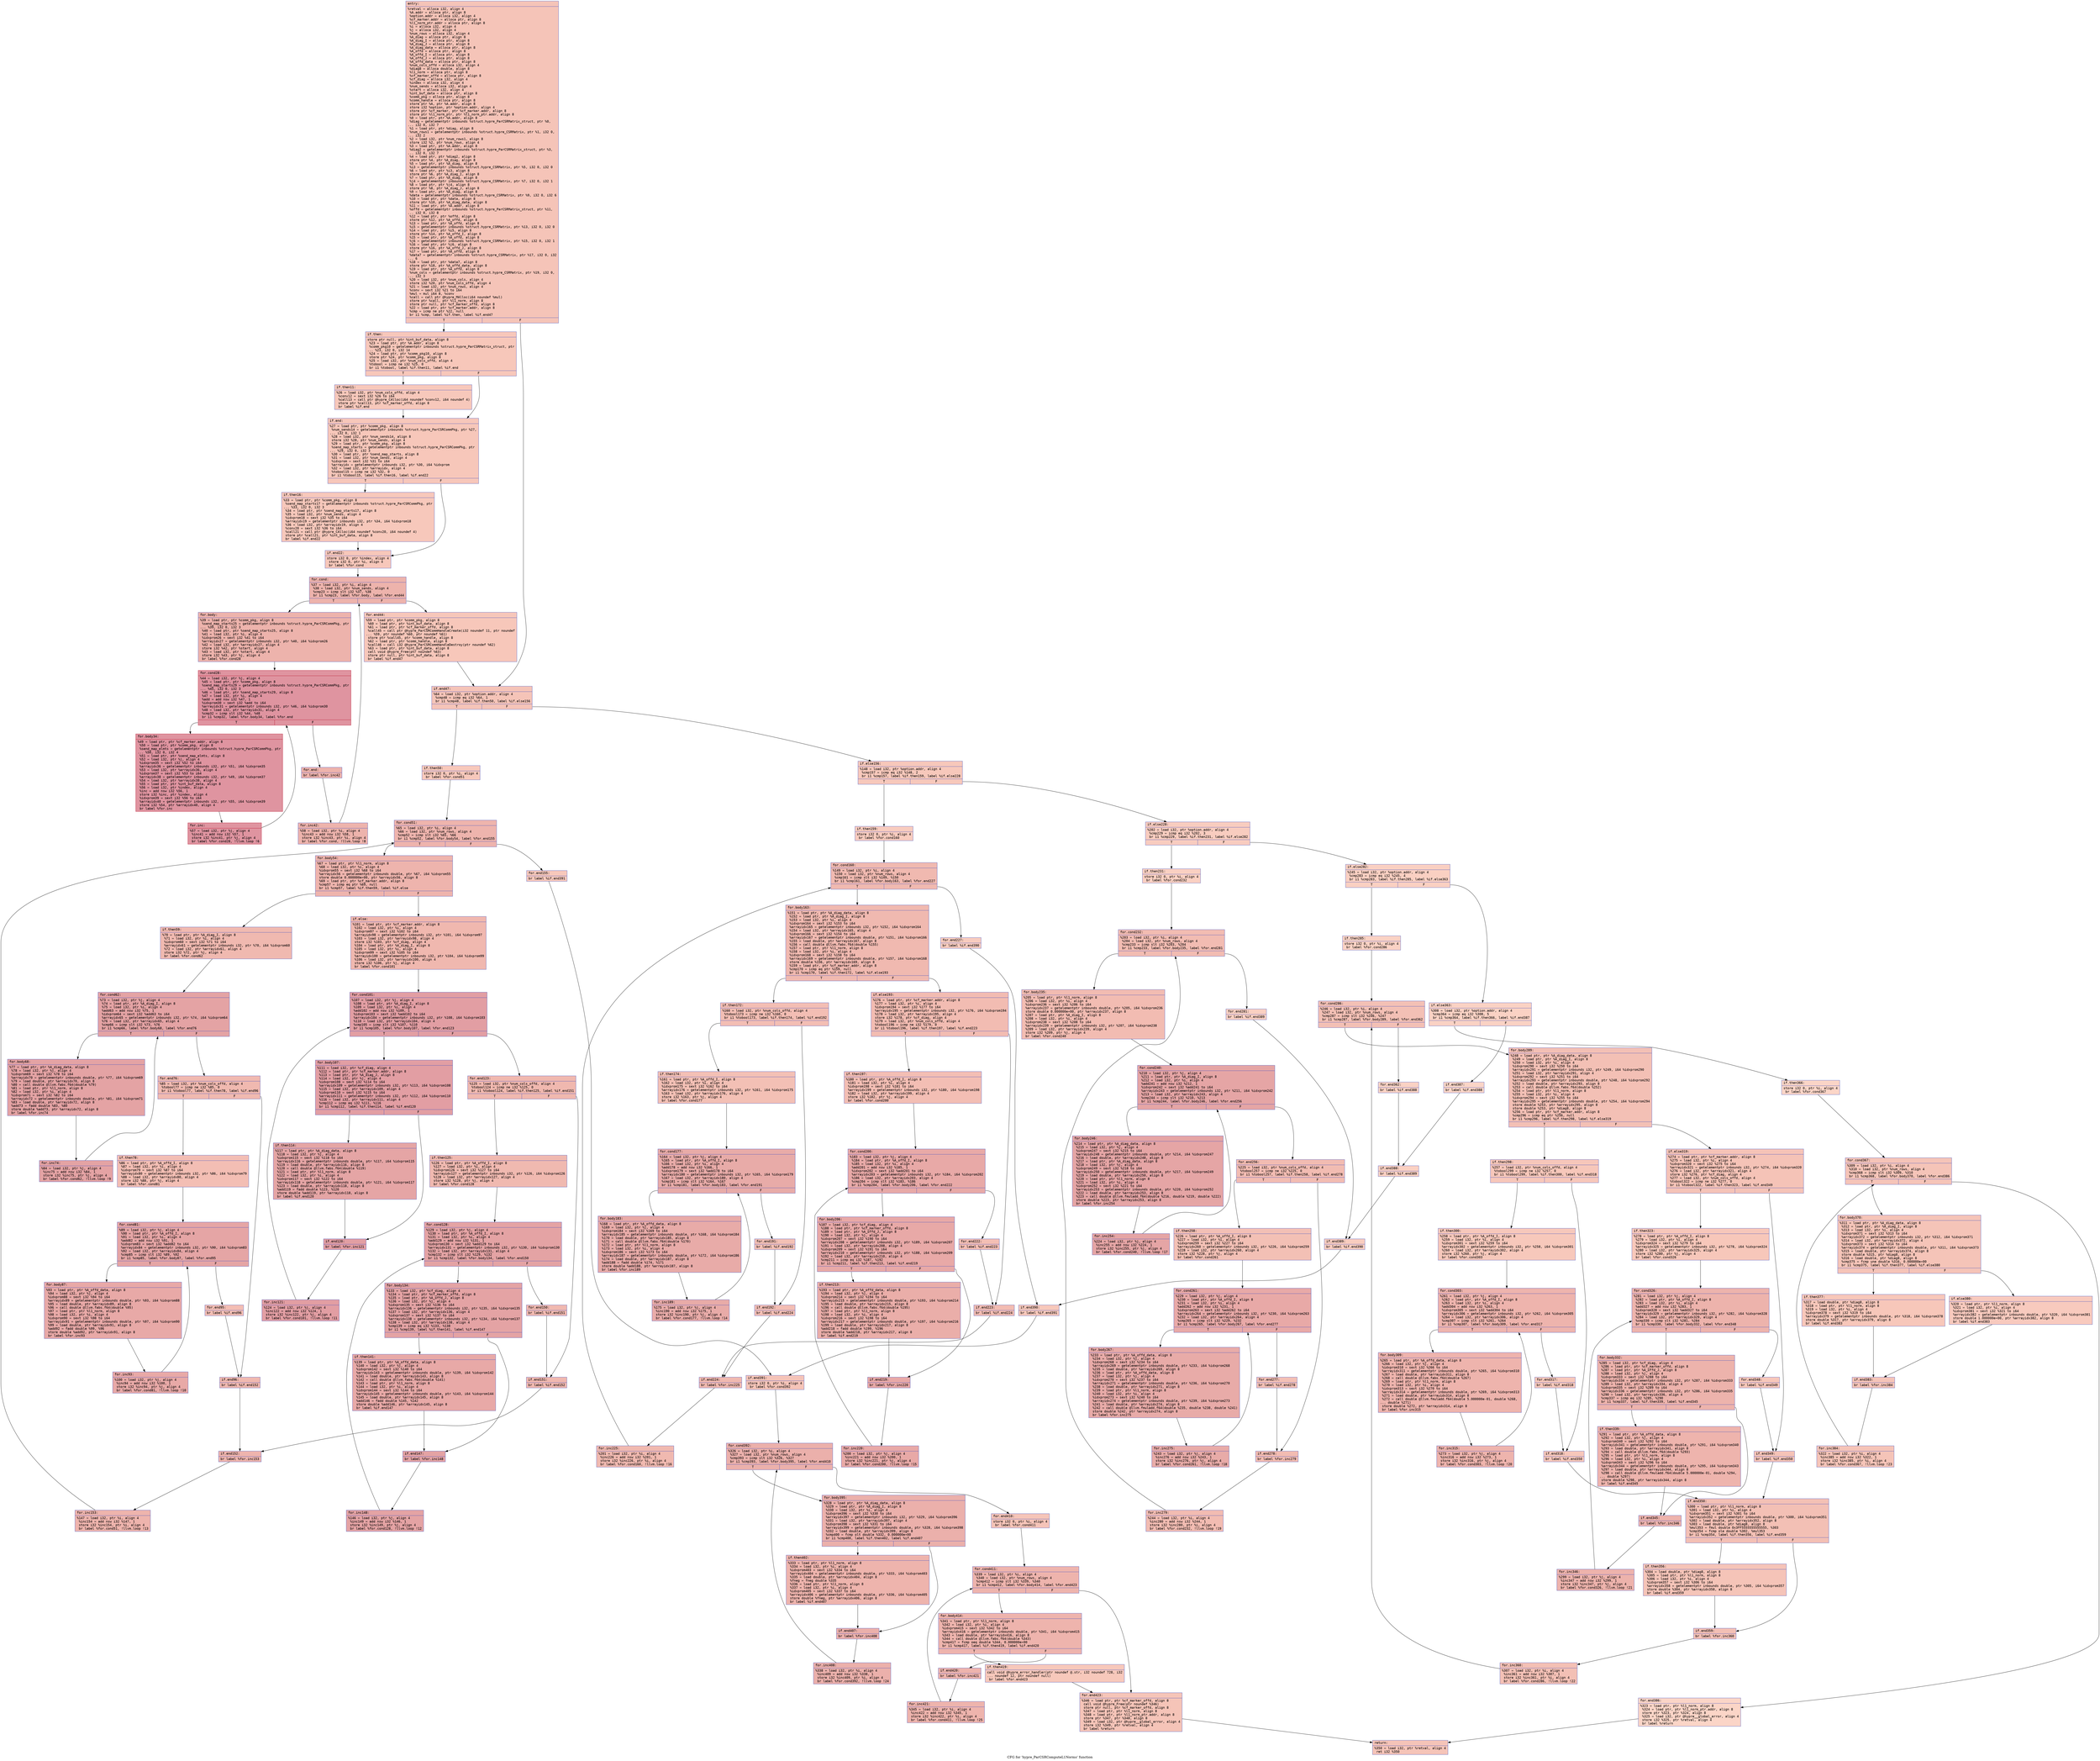 digraph "CFG for 'hypre_ParCSRComputeL1Norms' function" {
	label="CFG for 'hypre_ParCSRComputeL1Norms' function";

	Node0x56058d738fa0 [shape=record,color="#3d50c3ff", style=filled, fillcolor="#e97a5f70" fontname="Courier",label="{entry:\l|  %retval = alloca i32, align 4\l  %A.addr = alloca ptr, align 8\l  %option.addr = alloca i32, align 4\l  %cf_marker.addr = alloca ptr, align 8\l  %l1_norm_ptr.addr = alloca ptr, align 8\l  %i = alloca i32, align 4\l  %j = alloca i32, align 4\l  %num_rows = alloca i32, align 4\l  %A_diag = alloca ptr, align 8\l  %A_diag_I = alloca ptr, align 8\l  %A_diag_J = alloca ptr, align 8\l  %A_diag_data = alloca ptr, align 8\l  %A_offd = alloca ptr, align 8\l  %A_offd_I = alloca ptr, align 8\l  %A_offd_J = alloca ptr, align 8\l  %A_offd_data = alloca ptr, align 8\l  %num_cols_offd = alloca i32, align 4\l  %diag8 = alloca double, align 8\l  %l1_norm = alloca ptr, align 8\l  %cf_marker_offd = alloca ptr, align 8\l  %cf_diag = alloca i32, align 4\l  %index = alloca i32, align 4\l  %num_sends = alloca i32, align 4\l  %start = alloca i32, align 4\l  %int_buf_data = alloca ptr, align 8\l  %comm_pkg = alloca ptr, align 8\l  %comm_handle = alloca ptr, align 8\l  store ptr %A, ptr %A.addr, align 8\l  store i32 %option, ptr %option.addr, align 4\l  store ptr %cf_marker, ptr %cf_marker.addr, align 8\l  store ptr %l1_norm_ptr, ptr %l1_norm_ptr.addr, align 8\l  %0 = load ptr, ptr %A.addr, align 8\l  %diag = getelementptr inbounds %struct.hypre_ParCSRMatrix_struct, ptr %0,\l... i32 0, i32 7\l  %1 = load ptr, ptr %diag, align 8\l  %num_rows1 = getelementptr inbounds %struct.hypre_CSRMatrix, ptr %1, i32 0,\l... i32 2\l  %2 = load i32, ptr %num_rows1, align 8\l  store i32 %2, ptr %num_rows, align 4\l  %3 = load ptr, ptr %A.addr, align 8\l  %diag2 = getelementptr inbounds %struct.hypre_ParCSRMatrix_struct, ptr %3,\l... i32 0, i32 7\l  %4 = load ptr, ptr %diag2, align 8\l  store ptr %4, ptr %A_diag, align 8\l  %5 = load ptr, ptr %A_diag, align 8\l  %i3 = getelementptr inbounds %struct.hypre_CSRMatrix, ptr %5, i32 0, i32 0\l  %6 = load ptr, ptr %i3, align 8\l  store ptr %6, ptr %A_diag_I, align 8\l  %7 = load ptr, ptr %A_diag, align 8\l  %j4 = getelementptr inbounds %struct.hypre_CSRMatrix, ptr %7, i32 0, i32 1\l  %8 = load ptr, ptr %j4, align 8\l  store ptr %8, ptr %A_diag_J, align 8\l  %9 = load ptr, ptr %A_diag, align 8\l  %data = getelementptr inbounds %struct.hypre_CSRMatrix, ptr %9, i32 0, i32 6\l  %10 = load ptr, ptr %data, align 8\l  store ptr %10, ptr %A_diag_data, align 8\l  %11 = load ptr, ptr %A.addr, align 8\l  %offd = getelementptr inbounds %struct.hypre_ParCSRMatrix_struct, ptr %11,\l... i32 0, i32 8\l  %12 = load ptr, ptr %offd, align 8\l  store ptr %12, ptr %A_offd, align 8\l  %13 = load ptr, ptr %A_offd, align 8\l  %i5 = getelementptr inbounds %struct.hypre_CSRMatrix, ptr %13, i32 0, i32 0\l  %14 = load ptr, ptr %i5, align 8\l  store ptr %14, ptr %A_offd_I, align 8\l  %15 = load ptr, ptr %A_offd, align 8\l  %j6 = getelementptr inbounds %struct.hypre_CSRMatrix, ptr %15, i32 0, i32 1\l  %16 = load ptr, ptr %j6, align 8\l  store ptr %16, ptr %A_offd_J, align 8\l  %17 = load ptr, ptr %A_offd, align 8\l  %data7 = getelementptr inbounds %struct.hypre_CSRMatrix, ptr %17, i32 0, i32\l... 6\l  %18 = load ptr, ptr %data7, align 8\l  store ptr %18, ptr %A_offd_data, align 8\l  %19 = load ptr, ptr %A_offd, align 8\l  %num_cols = getelementptr inbounds %struct.hypre_CSRMatrix, ptr %19, i32 0,\l... i32 3\l  %20 = load i32, ptr %num_cols, align 4\l  store i32 %20, ptr %num_cols_offd, align 4\l  %21 = load i32, ptr %num_rows, align 4\l  %conv = sext i32 %21 to i64\l  %mul = mul i64 8, %conv\l  %call = call ptr @hypre_MAlloc(i64 noundef %mul)\l  store ptr %call, ptr %l1_norm, align 8\l  store ptr null, ptr %cf_marker_offd, align 8\l  %22 = load ptr, ptr %cf_marker.addr, align 8\l  %cmp = icmp ne ptr %22, null\l  br i1 %cmp, label %if.then, label %if.end47\l|{<s0>T|<s1>F}}"];
	Node0x56058d738fa0:s0 -> Node0x56058d740c60[tooltip="entry -> if.then\nProbability 62.50%" ];
	Node0x56058d738fa0:s1 -> Node0x56058d740cd0[tooltip="entry -> if.end47\nProbability 37.50%" ];
	Node0x56058d740c60 [shape=record,color="#3d50c3ff", style=filled, fillcolor="#ec7f6370" fontname="Courier",label="{if.then:\l|  store ptr null, ptr %int_buf_data, align 8\l  %23 = load ptr, ptr %A.addr, align 8\l  %comm_pkg10 = getelementptr inbounds %struct.hypre_ParCSRMatrix_struct, ptr\l... %23, i32 0, i32 14\l  %24 = load ptr, ptr %comm_pkg10, align 8\l  store ptr %24, ptr %comm_pkg, align 8\l  %25 = load i32, ptr %num_cols_offd, align 4\l  %tobool = icmp ne i32 %25, 0\l  br i1 %tobool, label %if.then11, label %if.end\l|{<s0>T|<s1>F}}"];
	Node0x56058d740c60:s0 -> Node0x56058d741540[tooltip="if.then -> if.then11\nProbability 62.50%" ];
	Node0x56058d740c60:s1 -> Node0x56058d7415c0[tooltip="if.then -> if.end\nProbability 37.50%" ];
	Node0x56058d741540 [shape=record,color="#3d50c3ff", style=filled, fillcolor="#ed836670" fontname="Courier",label="{if.then11:\l|  %26 = load i32, ptr %num_cols_offd, align 4\l  %conv12 = sext i32 %26 to i64\l  %call13 = call ptr @hypre_CAlloc(i64 noundef %conv12, i64 noundef 4)\l  store ptr %call13, ptr %cf_marker_offd, align 8\l  br label %if.end\l}"];
	Node0x56058d741540 -> Node0x56058d7415c0[tooltip="if.then11 -> if.end\nProbability 100.00%" ];
	Node0x56058d7415c0 [shape=record,color="#3d50c3ff", style=filled, fillcolor="#ec7f6370" fontname="Courier",label="{if.end:\l|  %27 = load ptr, ptr %comm_pkg, align 8\l  %num_sends14 = getelementptr inbounds %struct.hypre_ParCSRCommPkg, ptr %27,\l... i32 0, i32 1\l  %28 = load i32, ptr %num_sends14, align 8\l  store i32 %28, ptr %num_sends, align 4\l  %29 = load ptr, ptr %comm_pkg, align 8\l  %send_map_starts = getelementptr inbounds %struct.hypre_ParCSRCommPkg, ptr\l... %29, i32 0, i32 3\l  %30 = load ptr, ptr %send_map_starts, align 8\l  %31 = load i32, ptr %num_sends, align 4\l  %idxprom = sext i32 %31 to i64\l  %arrayidx = getelementptr inbounds i32, ptr %30, i64 %idxprom\l  %32 = load i32, ptr %arrayidx, align 4\l  %tobool15 = icmp ne i32 %32, 0\l  br i1 %tobool15, label %if.then16, label %if.end22\l|{<s0>T|<s1>F}}"];
	Node0x56058d7415c0:s0 -> Node0x56058d742280[tooltip="if.end -> if.then16\nProbability 62.50%" ];
	Node0x56058d7415c0:s1 -> Node0x56058d742300[tooltip="if.end -> if.end22\nProbability 37.50%" ];
	Node0x56058d742280 [shape=record,color="#3d50c3ff", style=filled, fillcolor="#ed836670" fontname="Courier",label="{if.then16:\l|  %33 = load ptr, ptr %comm_pkg, align 8\l  %send_map_starts17 = getelementptr inbounds %struct.hypre_ParCSRCommPkg, ptr\l... %33, i32 0, i32 3\l  %34 = load ptr, ptr %send_map_starts17, align 8\l  %35 = load i32, ptr %num_sends, align 4\l  %idxprom18 = sext i32 %35 to i64\l  %arrayidx19 = getelementptr inbounds i32, ptr %34, i64 %idxprom18\l  %36 = load i32, ptr %arrayidx19, align 4\l  %conv20 = sext i32 %36 to i64\l  %call21 = call ptr @hypre_CAlloc(i64 noundef %conv20, i64 noundef 4)\l  store ptr %call21, ptr %int_buf_data, align 8\l  br label %if.end22\l}"];
	Node0x56058d742280 -> Node0x56058d742300[tooltip="if.then16 -> if.end22\nProbability 100.00%" ];
	Node0x56058d742300 [shape=record,color="#3d50c3ff", style=filled, fillcolor="#ec7f6370" fontname="Courier",label="{if.end22:\l|  store i32 0, ptr %index, align 4\l  store i32 0, ptr %i, align 4\l  br label %for.cond\l}"];
	Node0x56058d742300 -> Node0x56058d742cf0[tooltip="if.end22 -> for.cond\nProbability 100.00%" ];
	Node0x56058d742cf0 [shape=record,color="#3d50c3ff", style=filled, fillcolor="#d6524470" fontname="Courier",label="{for.cond:\l|  %37 = load i32, ptr %i, align 4\l  %38 = load i32, ptr %num_sends, align 4\l  %cmp23 = icmp slt i32 %37, %38\l  br i1 %cmp23, label %for.body, label %for.end44\l|{<s0>T|<s1>F}}"];
	Node0x56058d742cf0:s0 -> Node0x56058d742f40[tooltip="for.cond -> for.body\nProbability 96.88%" ];
	Node0x56058d742cf0:s1 -> Node0x56058d742fc0[tooltip="for.cond -> for.end44\nProbability 3.12%" ];
	Node0x56058d742f40 [shape=record,color="#3d50c3ff", style=filled, fillcolor="#d6524470" fontname="Courier",label="{for.body:\l|  %39 = load ptr, ptr %comm_pkg, align 8\l  %send_map_starts25 = getelementptr inbounds %struct.hypre_ParCSRCommPkg, ptr\l... %39, i32 0, i32 3\l  %40 = load ptr, ptr %send_map_starts25, align 8\l  %41 = load i32, ptr %i, align 4\l  %idxprom26 = sext i32 %41 to i64\l  %arrayidx27 = getelementptr inbounds i32, ptr %40, i64 %idxprom26\l  %42 = load i32, ptr %arrayidx27, align 4\l  store i32 %42, ptr %start, align 4\l  %43 = load i32, ptr %start, align 4\l  store i32 %43, ptr %j, align 4\l  br label %for.cond28\l}"];
	Node0x56058d742f40 -> Node0x56058d743740[tooltip="for.body -> for.cond28\nProbability 100.00%" ];
	Node0x56058d743740 [shape=record,color="#b70d28ff", style=filled, fillcolor="#b70d2870" fontname="Courier",label="{for.cond28:\l|  %44 = load i32, ptr %j, align 4\l  %45 = load ptr, ptr %comm_pkg, align 8\l  %send_map_starts29 = getelementptr inbounds %struct.hypre_ParCSRCommPkg, ptr\l... %45, i32 0, i32 3\l  %46 = load ptr, ptr %send_map_starts29, align 8\l  %47 = load i32, ptr %i, align 4\l  %add = add nsw i32 %47, 1\l  %idxprom30 = sext i32 %add to i64\l  %arrayidx31 = getelementptr inbounds i32, ptr %46, i64 %idxprom30\l  %48 = load i32, ptr %arrayidx31, align 4\l  %cmp32 = icmp slt i32 %44, %48\l  br i1 %cmp32, label %for.body34, label %for.end\l|{<s0>T|<s1>F}}"];
	Node0x56058d743740:s0 -> Node0x56058d744680[tooltip="for.cond28 -> for.body34\nProbability 96.88%" ];
	Node0x56058d743740:s1 -> Node0x56058d744700[tooltip="for.cond28 -> for.end\nProbability 3.12%" ];
	Node0x56058d744680 [shape=record,color="#b70d28ff", style=filled, fillcolor="#b70d2870" fontname="Courier",label="{for.body34:\l|  %49 = load ptr, ptr %cf_marker.addr, align 8\l  %50 = load ptr, ptr %comm_pkg, align 8\l  %send_map_elmts = getelementptr inbounds %struct.hypre_ParCSRCommPkg, ptr\l... %50, i32 0, i32 4\l  %51 = load ptr, ptr %send_map_elmts, align 8\l  %52 = load i32, ptr %j, align 4\l  %idxprom35 = sext i32 %52 to i64\l  %arrayidx36 = getelementptr inbounds i32, ptr %51, i64 %idxprom35\l  %53 = load i32, ptr %arrayidx36, align 4\l  %idxprom37 = sext i32 %53 to i64\l  %arrayidx38 = getelementptr inbounds i32, ptr %49, i64 %idxprom37\l  %54 = load i32, ptr %arrayidx38, align 4\l  %55 = load ptr, ptr %int_buf_data, align 8\l  %56 = load i32, ptr %index, align 4\l  %inc = add nsw i32 %56, 1\l  store i32 %inc, ptr %index, align 4\l  %idxprom39 = sext i32 %56 to i64\l  %arrayidx40 = getelementptr inbounds i32, ptr %55, i64 %idxprom39\l  store i32 %54, ptr %arrayidx40, align 4\l  br label %for.inc\l}"];
	Node0x56058d744680 -> Node0x56058d745320[tooltip="for.body34 -> for.inc\nProbability 100.00%" ];
	Node0x56058d745320 [shape=record,color="#b70d28ff", style=filled, fillcolor="#b70d2870" fontname="Courier",label="{for.inc:\l|  %57 = load i32, ptr %j, align 4\l  %inc41 = add nsw i32 %57, 1\l  store i32 %inc41, ptr %j, align 4\l  br label %for.cond28, !llvm.loop !6\l}"];
	Node0x56058d745320 -> Node0x56058d743740[tooltip="for.inc -> for.cond28\nProbability 100.00%" ];
	Node0x56058d744700 [shape=record,color="#3d50c3ff", style=filled, fillcolor="#d6524470" fontname="Courier",label="{for.end:\l|  br label %for.inc42\l}"];
	Node0x56058d744700 -> Node0x56058d745790[tooltip="for.end -> for.inc42\nProbability 100.00%" ];
	Node0x56058d745790 [shape=record,color="#3d50c3ff", style=filled, fillcolor="#d6524470" fontname="Courier",label="{for.inc42:\l|  %58 = load i32, ptr %i, align 4\l  %inc43 = add nsw i32 %58, 1\l  store i32 %inc43, ptr %i, align 4\l  br label %for.cond, !llvm.loop !8\l}"];
	Node0x56058d745790 -> Node0x56058d742cf0[tooltip="for.inc42 -> for.cond\nProbability 100.00%" ];
	Node0x56058d742fc0 [shape=record,color="#3d50c3ff", style=filled, fillcolor="#ec7f6370" fontname="Courier",label="{for.end44:\l|  %59 = load ptr, ptr %comm_pkg, align 8\l  %60 = load ptr, ptr %int_buf_data, align 8\l  %61 = load ptr, ptr %cf_marker_offd, align 8\l  %call45 = call ptr @hypre_ParCSRCommHandleCreate(i32 noundef 11, ptr noundef\l... %59, ptr noundef %60, ptr noundef %61)\l  store ptr %call45, ptr %comm_handle, align 8\l  %62 = load ptr, ptr %comm_handle, align 8\l  %call46 = call i32 @hypre_ParCSRCommHandleDestroy(ptr noundef %62)\l  %63 = load ptr, ptr %int_buf_data, align 8\l  call void @hypre_Free(ptr noundef %63)\l  store ptr null, ptr %int_buf_data, align 8\l  br label %if.end47\l}"];
	Node0x56058d742fc0 -> Node0x56058d740cd0[tooltip="for.end44 -> if.end47\nProbability 100.00%" ];
	Node0x56058d740cd0 [shape=record,color="#3d50c3ff", style=filled, fillcolor="#e97a5f70" fontname="Courier",label="{if.end47:\l|  %64 = load i32, ptr %option.addr, align 4\l  %cmp48 = icmp eq i32 %64, 1\l  br i1 %cmp48, label %if.then50, label %if.else156\l|{<s0>T|<s1>F}}"];
	Node0x56058d740cd0:s0 -> Node0x56058d6d5910[tooltip="if.end47 -> if.then50\nProbability 50.00%" ];
	Node0x56058d740cd0:s1 -> Node0x56058d6d5960[tooltip="if.end47 -> if.else156\nProbability 50.00%" ];
	Node0x56058d6d5910 [shape=record,color="#3d50c3ff", style=filled, fillcolor="#ed836670" fontname="Courier",label="{if.then50:\l|  store i32 0, ptr %i, align 4\l  br label %for.cond51\l}"];
	Node0x56058d6d5910 -> Node0x56058d740ea0[tooltip="if.then50 -> for.cond51\nProbability 100.00%" ];
	Node0x56058d740ea0 [shape=record,color="#3d50c3ff", style=filled, fillcolor="#d8564670" fontname="Courier",label="{for.cond51:\l|  %65 = load i32, ptr %i, align 4\l  %66 = load i32, ptr %num_rows, align 4\l  %cmp52 = icmp slt i32 %65, %66\l  br i1 %cmp52, label %for.body54, label %for.end155\l|{<s0>T|<s1>F}}"];
	Node0x56058d740ea0:s0 -> Node0x56058d741140[tooltip="for.cond51 -> for.body54\nProbability 96.88%" ];
	Node0x56058d740ea0:s1 -> Node0x56058d7411c0[tooltip="for.cond51 -> for.end155\nProbability 3.12%" ];
	Node0x56058d741140 [shape=record,color="#3d50c3ff", style=filled, fillcolor="#d8564670" fontname="Courier",label="{for.body54:\l|  %67 = load ptr, ptr %l1_norm, align 8\l  %68 = load i32, ptr %i, align 4\l  %idxprom55 = sext i32 %68 to i64\l  %arrayidx56 = getelementptr inbounds double, ptr %67, i64 %idxprom55\l  store double 0.000000e+00, ptr %arrayidx56, align 8\l  %69 = load ptr, ptr %cf_marker.addr, align 8\l  %cmp57 = icmp eq ptr %69, null\l  br i1 %cmp57, label %if.then59, label %if.else\l|{<s0>T|<s1>F}}"];
	Node0x56058d741140:s0 -> Node0x56058d748000[tooltip="for.body54 -> if.then59\nProbability 37.50%" ];
	Node0x56058d741140:s1 -> Node0x56058d748080[tooltip="for.body54 -> if.else\nProbability 62.50%" ];
	Node0x56058d748000 [shape=record,color="#3d50c3ff", style=filled, fillcolor="#de614d70" fontname="Courier",label="{if.then59:\l|  %70 = load ptr, ptr %A_diag_I, align 8\l  %71 = load i32, ptr %i, align 4\l  %idxprom60 = sext i32 %71 to i64\l  %arrayidx61 = getelementptr inbounds i32, ptr %70, i64 %idxprom60\l  %72 = load i32, ptr %arrayidx61, align 4\l  store i32 %72, ptr %j, align 4\l  br label %for.cond62\l}"];
	Node0x56058d748000 -> Node0x56058d748530[tooltip="if.then59 -> for.cond62\nProbability 100.00%" ];
	Node0x56058d748530 [shape=record,color="#3d50c3ff", style=filled, fillcolor="#c32e3170" fontname="Courier",label="{for.cond62:\l|  %73 = load i32, ptr %j, align 4\l  %74 = load ptr, ptr %A_diag_I, align 8\l  %75 = load i32, ptr %i, align 4\l  %add63 = add nsw i32 %75, 1\l  %idxprom64 = sext i32 %add63 to i64\l  %arrayidx65 = getelementptr inbounds i32, ptr %74, i64 %idxprom64\l  %76 = load i32, ptr %arrayidx65, align 4\l  %cmp66 = icmp slt i32 %73, %76\l  br i1 %cmp66, label %for.body68, label %for.end76\l|{<s0>T|<s1>F}}"];
	Node0x56058d748530:s0 -> Node0x56058d748af0[tooltip="for.cond62 -> for.body68\nProbability 96.88%" ];
	Node0x56058d748530:s1 -> Node0x56058d748b70[tooltip="for.cond62 -> for.end76\nProbability 3.12%" ];
	Node0x56058d748af0 [shape=record,color="#3d50c3ff", style=filled, fillcolor="#c32e3170" fontname="Courier",label="{for.body68:\l|  %77 = load ptr, ptr %A_diag_data, align 8\l  %78 = load i32, ptr %j, align 4\l  %idxprom69 = sext i32 %78 to i64\l  %arrayidx70 = getelementptr inbounds double, ptr %77, i64 %idxprom69\l  %79 = load double, ptr %arrayidx70, align 8\l  %80 = call double @llvm.fabs.f64(double %79)\l  %81 = load ptr, ptr %l1_norm, align 8\l  %82 = load i32, ptr %i, align 4\l  %idxprom71 = sext i32 %82 to i64\l  %arrayidx72 = getelementptr inbounds double, ptr %81, i64 %idxprom71\l  %83 = load double, ptr %arrayidx72, align 8\l  %add73 = fadd double %83, %80\l  store double %add73, ptr %arrayidx72, align 8\l  br label %for.inc74\l}"];
	Node0x56058d748af0 -> Node0x56058d7494c0[tooltip="for.body68 -> for.inc74\nProbability 100.00%" ];
	Node0x56058d7494c0 [shape=record,color="#3d50c3ff", style=filled, fillcolor="#c32e3170" fontname="Courier",label="{for.inc74:\l|  %84 = load i32, ptr %j, align 4\l  %inc75 = add nsw i32 %84, 1\l  store i32 %inc75, ptr %j, align 4\l  br label %for.cond62, !llvm.loop !9\l}"];
	Node0x56058d7494c0 -> Node0x56058d748530[tooltip="for.inc74 -> for.cond62\nProbability 100.00%" ];
	Node0x56058d748b70 [shape=record,color="#3d50c3ff", style=filled, fillcolor="#de614d70" fontname="Courier",label="{for.end76:\l|  %85 = load i32, ptr %num_cols_offd, align 4\l  %tobool77 = icmp ne i32 %85, 0\l  br i1 %tobool77, label %if.then78, label %if.end96\l|{<s0>T|<s1>F}}"];
	Node0x56058d748b70:s0 -> Node0x56058d749a80[tooltip="for.end76 -> if.then78\nProbability 62.50%" ];
	Node0x56058d748b70:s1 -> Node0x56058d749b00[tooltip="for.end76 -> if.end96\nProbability 37.50%" ];
	Node0x56058d749a80 [shape=record,color="#3d50c3ff", style=filled, fillcolor="#e36c5570" fontname="Courier",label="{if.then78:\l|  %86 = load ptr, ptr %A_offd_I, align 8\l  %87 = load i32, ptr %i, align 4\l  %idxprom79 = sext i32 %87 to i64\l  %arrayidx80 = getelementptr inbounds i32, ptr %86, i64 %idxprom79\l  %88 = load i32, ptr %arrayidx80, align 4\l  store i32 %88, ptr %j, align 4\l  br label %for.cond81\l}"];
	Node0x56058d749a80 -> Node0x56058d749fc0[tooltip="if.then78 -> for.cond81\nProbability 100.00%" ];
	Node0x56058d749fc0 [shape=record,color="#3d50c3ff", style=filled, fillcolor="#c5333470" fontname="Courier",label="{for.cond81:\l|  %89 = load i32, ptr %j, align 4\l  %90 = load ptr, ptr %A_offd_I, align 8\l  %91 = load i32, ptr %i, align 4\l  %add82 = add nsw i32 %91, 1\l  %idxprom83 = sext i32 %add82 to i64\l  %arrayidx84 = getelementptr inbounds i32, ptr %90, i64 %idxprom83\l  %92 = load i32, ptr %arrayidx84, align 4\l  %cmp85 = icmp slt i32 %89, %92\l  br i1 %cmp85, label %for.body87, label %for.end95\l|{<s0>T|<s1>F}}"];
	Node0x56058d749fc0:s0 -> Node0x56058d74a580[tooltip="for.cond81 -> for.body87\nProbability 96.88%" ];
	Node0x56058d749fc0:s1 -> Node0x56058d74a600[tooltip="for.cond81 -> for.end95\nProbability 3.12%" ];
	Node0x56058d74a580 [shape=record,color="#3d50c3ff", style=filled, fillcolor="#ca3b3770" fontname="Courier",label="{for.body87:\l|  %93 = load ptr, ptr %A_offd_data, align 8\l  %94 = load i32, ptr %j, align 4\l  %idxprom88 = sext i32 %94 to i64\l  %arrayidx89 = getelementptr inbounds double, ptr %93, i64 %idxprom88\l  %95 = load double, ptr %arrayidx89, align 8\l  %96 = call double @llvm.fabs.f64(double %95)\l  %97 = load ptr, ptr %l1_norm, align 8\l  %98 = load i32, ptr %i, align 4\l  %idxprom90 = sext i32 %98 to i64\l  %arrayidx91 = getelementptr inbounds double, ptr %97, i64 %idxprom90\l  %99 = load double, ptr %arrayidx91, align 8\l  %add92 = fadd double %99, %96\l  store double %add92, ptr %arrayidx91, align 8\l  br label %for.inc93\l}"];
	Node0x56058d74a580 -> Node0x56058d7440b0[tooltip="for.body87 -> for.inc93\nProbability 100.00%" ];
	Node0x56058d7440b0 [shape=record,color="#3d50c3ff", style=filled, fillcolor="#ca3b3770" fontname="Courier",label="{for.inc93:\l|  %100 = load i32, ptr %j, align 4\l  %inc94 = add nsw i32 %100, 1\l  store i32 %inc94, ptr %j, align 4\l  br label %for.cond81, !llvm.loop !10\l}"];
	Node0x56058d7440b0 -> Node0x56058d749fc0[tooltip="for.inc93 -> for.cond81\nProbability 100.00%" ];
	Node0x56058d74a600 [shape=record,color="#3d50c3ff", style=filled, fillcolor="#e36c5570" fontname="Courier",label="{for.end95:\l|  br label %if.end96\l}"];
	Node0x56058d74a600 -> Node0x56058d749b00[tooltip="for.end95 -> if.end96\nProbability 100.00%" ];
	Node0x56058d749b00 [shape=record,color="#3d50c3ff", style=filled, fillcolor="#de614d70" fontname="Courier",label="{if.end96:\l|  br label %if.end152\l}"];
	Node0x56058d749b00 -> Node0x56058d74bc60[tooltip="if.end96 -> if.end152\nProbability 100.00%" ];
	Node0x56058d748080 [shape=record,color="#3d50c3ff", style=filled, fillcolor="#dc5d4a70" fontname="Courier",label="{if.else:\l|  %101 = load ptr, ptr %cf_marker.addr, align 8\l  %102 = load i32, ptr %i, align 4\l  %idxprom97 = sext i32 %102 to i64\l  %arrayidx98 = getelementptr inbounds i32, ptr %101, i64 %idxprom97\l  %103 = load i32, ptr %arrayidx98, align 4\l  store i32 %103, ptr %cf_diag, align 4\l  %104 = load ptr, ptr %A_diag_I, align 8\l  %105 = load i32, ptr %i, align 4\l  %idxprom99 = sext i32 %105 to i64\l  %arrayidx100 = getelementptr inbounds i32, ptr %104, i64 %idxprom99\l  %106 = load i32, ptr %arrayidx100, align 4\l  store i32 %106, ptr %j, align 4\l  br label %for.cond101\l}"];
	Node0x56058d748080 -> Node0x56058d74c470[tooltip="if.else -> for.cond101\nProbability 100.00%" ];
	Node0x56058d74c470 [shape=record,color="#3d50c3ff", style=filled, fillcolor="#be242e70" fontname="Courier",label="{for.cond101:\l|  %107 = load i32, ptr %j, align 4\l  %108 = load ptr, ptr %A_diag_I, align 8\l  %109 = load i32, ptr %i, align 4\l  %add102 = add nsw i32 %109, 1\l  %idxprom103 = sext i32 %add102 to i64\l  %arrayidx104 = getelementptr inbounds i32, ptr %108, i64 %idxprom103\l  %110 = load i32, ptr %arrayidx104, align 4\l  %cmp105 = icmp slt i32 %107, %110\l  br i1 %cmp105, label %for.body107, label %for.end123\l|{<s0>T|<s1>F}}"];
	Node0x56058d74c470:s0 -> Node0x56058d74ca10[tooltip="for.cond101 -> for.body107\nProbability 96.88%" ];
	Node0x56058d74c470:s1 -> Node0x56058d74ca90[tooltip="for.cond101 -> for.end123\nProbability 3.12%" ];
	Node0x56058d74ca10 [shape=record,color="#3d50c3ff", style=filled, fillcolor="#be242e70" fontname="Courier",label="{for.body107:\l|  %111 = load i32, ptr %cf_diag, align 4\l  %112 = load ptr, ptr %cf_marker.addr, align 8\l  %113 = load ptr, ptr %A_diag_J, align 8\l  %114 = load i32, ptr %j, align 4\l  %idxprom108 = sext i32 %114 to i64\l  %arrayidx109 = getelementptr inbounds i32, ptr %113, i64 %idxprom108\l  %115 = load i32, ptr %arrayidx109, align 4\l  %idxprom110 = sext i32 %115 to i64\l  %arrayidx111 = getelementptr inbounds i32, ptr %112, i64 %idxprom110\l  %116 = load i32, ptr %arrayidx111, align 4\l  %cmp112 = icmp eq i32 %111, %116\l  br i1 %cmp112, label %if.then114, label %if.end120\l|{<s0>T|<s1>F}}"];
	Node0x56058d74ca10:s0 -> Node0x56058d74d250[tooltip="for.body107 -> if.then114\nProbability 50.00%" ];
	Node0x56058d74ca10:s1 -> Node0x56058d74d2d0[tooltip="for.body107 -> if.end120\nProbability 50.00%" ];
	Node0x56058d74d250 [shape=record,color="#3d50c3ff", style=filled, fillcolor="#c5333470" fontname="Courier",label="{if.then114:\l|  %117 = load ptr, ptr %A_diag_data, align 8\l  %118 = load i32, ptr %j, align 4\l  %idxprom115 = sext i32 %118 to i64\l  %arrayidx116 = getelementptr inbounds double, ptr %117, i64 %idxprom115\l  %119 = load double, ptr %arrayidx116, align 8\l  %120 = call double @llvm.fabs.f64(double %119)\l  %121 = load ptr, ptr %l1_norm, align 8\l  %122 = load i32, ptr %i, align 4\l  %idxprom117 = sext i32 %122 to i64\l  %arrayidx118 = getelementptr inbounds double, ptr %121, i64 %idxprom117\l  %123 = load double, ptr %arrayidx118, align 8\l  %add119 = fadd double %123, %120\l  store double %add119, ptr %arrayidx118, align 8\l  br label %if.end120\l}"];
	Node0x56058d74d250 -> Node0x56058d74d2d0[tooltip="if.then114 -> if.end120\nProbability 100.00%" ];
	Node0x56058d74d2d0 [shape=record,color="#3d50c3ff", style=filled, fillcolor="#be242e70" fontname="Courier",label="{if.end120:\l|  br label %for.inc121\l}"];
	Node0x56058d74d2d0 -> Node0x56058d74dc90[tooltip="if.end120 -> for.inc121\nProbability 100.00%" ];
	Node0x56058d74dc90 [shape=record,color="#3d50c3ff", style=filled, fillcolor="#be242e70" fontname="Courier",label="{for.inc121:\l|  %124 = load i32, ptr %j, align 4\l  %inc122 = add nsw i32 %124, 1\l  store i32 %inc122, ptr %j, align 4\l  br label %for.cond101, !llvm.loop !11\l}"];
	Node0x56058d74dc90 -> Node0x56058d74c470[tooltip="for.inc121 -> for.cond101\nProbability 100.00%" ];
	Node0x56058d74ca90 [shape=record,color="#3d50c3ff", style=filled, fillcolor="#dc5d4a70" fontname="Courier",label="{for.end123:\l|  %125 = load i32, ptr %num_cols_offd, align 4\l  %tobool124 = icmp ne i32 %125, 0\l  br i1 %tobool124, label %if.then125, label %if.end151\l|{<s0>T|<s1>F}}"];
	Node0x56058d74ca90:s0 -> Node0x56058d74e250[tooltip="for.end123 -> if.then125\nProbability 62.50%" ];
	Node0x56058d74ca90:s1 -> Node0x56058d74e2d0[tooltip="for.end123 -> if.end151\nProbability 37.50%" ];
	Node0x56058d74e250 [shape=record,color="#3d50c3ff", style=filled, fillcolor="#de614d70" fontname="Courier",label="{if.then125:\l|  %126 = load ptr, ptr %A_offd_I, align 8\l  %127 = load i32, ptr %i, align 4\l  %idxprom126 = sext i32 %127 to i64\l  %arrayidx127 = getelementptr inbounds i32, ptr %126, i64 %idxprom126\l  %128 = load i32, ptr %arrayidx127, align 4\l  store i32 %128, ptr %j, align 4\l  br label %for.cond128\l}"];
	Node0x56058d74e250 -> Node0x56058d74e790[tooltip="if.then125 -> for.cond128\nProbability 100.00%" ];
	Node0x56058d74e790 [shape=record,color="#3d50c3ff", style=filled, fillcolor="#c32e3170" fontname="Courier",label="{for.cond128:\l|  %129 = load i32, ptr %j, align 4\l  %130 = load ptr, ptr %A_offd_I, align 8\l  %131 = load i32, ptr %i, align 4\l  %add129 = add nsw i32 %131, 1\l  %idxprom130 = sext i32 %add129 to i64\l  %arrayidx131 = getelementptr inbounds i32, ptr %130, i64 %idxprom130\l  %132 = load i32, ptr %arrayidx131, align 4\l  %cmp132 = icmp slt i32 %129, %132\l  br i1 %cmp132, label %for.body134, label %for.end150\l|{<s0>T|<s1>F}}"];
	Node0x56058d74e790:s0 -> Node0x56058d74ed50[tooltip="for.cond128 -> for.body134\nProbability 96.88%" ];
	Node0x56058d74e790:s1 -> Node0x56058d74edd0[tooltip="for.cond128 -> for.end150\nProbability 3.12%" ];
	Node0x56058d74ed50 [shape=record,color="#3d50c3ff", style=filled, fillcolor="#c32e3170" fontname="Courier",label="{for.body134:\l|  %133 = load i32, ptr %cf_diag, align 4\l  %134 = load ptr, ptr %cf_marker_offd, align 8\l  %135 = load ptr, ptr %A_offd_J, align 8\l  %136 = load i32, ptr %j, align 4\l  %idxprom135 = sext i32 %136 to i64\l  %arrayidx136 = getelementptr inbounds i32, ptr %135, i64 %idxprom135\l  %137 = load i32, ptr %arrayidx136, align 4\l  %idxprom137 = sext i32 %137 to i64\l  %arrayidx138 = getelementptr inbounds i32, ptr %134, i64 %idxprom137\l  %138 = load i32, ptr %arrayidx138, align 4\l  %cmp139 = icmp eq i32 %133, %138\l  br i1 %cmp139, label %if.then141, label %if.end147\l|{<s0>T|<s1>F}}"];
	Node0x56058d74ed50:s0 -> Node0x56058d74f590[tooltip="for.body134 -> if.then141\nProbability 50.00%" ];
	Node0x56058d74ed50:s1 -> Node0x56058d74f610[tooltip="for.body134 -> if.end147\nProbability 50.00%" ];
	Node0x56058d74f590 [shape=record,color="#3d50c3ff", style=filled, fillcolor="#ca3b3770" fontname="Courier",label="{if.then141:\l|  %139 = load ptr, ptr %A_offd_data, align 8\l  %140 = load i32, ptr %j, align 4\l  %idxprom142 = sext i32 %140 to i64\l  %arrayidx143 = getelementptr inbounds double, ptr %139, i64 %idxprom142\l  %141 = load double, ptr %arrayidx143, align 8\l  %142 = call double @llvm.fabs.f64(double %141)\l  %143 = load ptr, ptr %l1_norm, align 8\l  %144 = load i32, ptr %i, align 4\l  %idxprom144 = sext i32 %144 to i64\l  %arrayidx145 = getelementptr inbounds double, ptr %143, i64 %idxprom144\l  %145 = load double, ptr %arrayidx145, align 8\l  %add146 = fadd double %145, %142\l  store double %add146, ptr %arrayidx145, align 8\l  br label %if.end147\l}"];
	Node0x56058d74f590 -> Node0x56058d74f610[tooltip="if.then141 -> if.end147\nProbability 100.00%" ];
	Node0x56058d74f610 [shape=record,color="#3d50c3ff", style=filled, fillcolor="#c32e3170" fontname="Courier",label="{if.end147:\l|  br label %for.inc148\l}"];
	Node0x56058d74f610 -> Node0x56058d747130[tooltip="if.end147 -> for.inc148\nProbability 100.00%" ];
	Node0x56058d747130 [shape=record,color="#3d50c3ff", style=filled, fillcolor="#c32e3170" fontname="Courier",label="{for.inc148:\l|  %146 = load i32, ptr %j, align 4\l  %inc149 = add nsw i32 %146, 1\l  store i32 %inc149, ptr %j, align 4\l  br label %for.cond128, !llvm.loop !12\l}"];
	Node0x56058d747130 -> Node0x56058d74e790[tooltip="for.inc148 -> for.cond128\nProbability 100.00%" ];
	Node0x56058d74edd0 [shape=record,color="#3d50c3ff", style=filled, fillcolor="#de614d70" fontname="Courier",label="{for.end150:\l|  br label %if.end151\l}"];
	Node0x56058d74edd0 -> Node0x56058d74e2d0[tooltip="for.end150 -> if.end151\nProbability 100.00%" ];
	Node0x56058d74e2d0 [shape=record,color="#3d50c3ff", style=filled, fillcolor="#dc5d4a70" fontname="Courier",label="{if.end151:\l|  br label %if.end152\l}"];
	Node0x56058d74e2d0 -> Node0x56058d74bc60[tooltip="if.end151 -> if.end152\nProbability 100.00%" ];
	Node0x56058d74bc60 [shape=record,color="#3d50c3ff", style=filled, fillcolor="#d8564670" fontname="Courier",label="{if.end152:\l|  br label %for.inc153\l}"];
	Node0x56058d74bc60 -> Node0x56058d747690[tooltip="if.end152 -> for.inc153\nProbability 100.00%" ];
	Node0x56058d747690 [shape=record,color="#3d50c3ff", style=filled, fillcolor="#d8564670" fontname="Courier",label="{for.inc153:\l|  %147 = load i32, ptr %i, align 4\l  %inc154 = add nsw i32 %147, 1\l  store i32 %inc154, ptr %i, align 4\l  br label %for.cond51, !llvm.loop !13\l}"];
	Node0x56058d747690 -> Node0x56058d740ea0[tooltip="for.inc153 -> for.cond51\nProbability 100.00%" ];
	Node0x56058d7411c0 [shape=record,color="#3d50c3ff", style=filled, fillcolor="#ed836670" fontname="Courier",label="{for.end155:\l|  br label %if.end391\l}"];
	Node0x56058d7411c0 -> Node0x56058d747b10[tooltip="for.end155 -> if.end391\nProbability 100.00%" ];
	Node0x56058d6d5960 [shape=record,color="#3d50c3ff", style=filled, fillcolor="#ed836670" fontname="Courier",label="{if.else156:\l|  %148 = load i32, ptr %option.addr, align 4\l  %cmp157 = icmp eq i32 %148, 2\l  br i1 %cmp157, label %if.then159, label %if.else228\l|{<s0>T|<s1>F}}"];
	Node0x56058d6d5960:s0 -> Node0x56058d751850[tooltip="if.else156 -> if.then159\nProbability 50.00%" ];
	Node0x56058d6d5960:s1 -> Node0x56058d7518d0[tooltip="if.else156 -> if.else228\nProbability 50.00%" ];
	Node0x56058d751850 [shape=record,color="#3d50c3ff", style=filled, fillcolor="#f08b6e70" fontname="Courier",label="{if.then159:\l|  store i32 0, ptr %i, align 4\l  br label %for.cond160\l}"];
	Node0x56058d751850 -> Node0x56058d751aa0[tooltip="if.then159 -> for.cond160\nProbability 100.00%" ];
	Node0x56058d751aa0 [shape=record,color="#3d50c3ff", style=filled, fillcolor="#de614d70" fontname="Courier",label="{for.cond160:\l|  %149 = load i32, ptr %i, align 4\l  %150 = load i32, ptr %num_rows, align 4\l  %cmp161 = icmp slt i32 %149, %150\l  br i1 %cmp161, label %for.body163, label %for.end227\l|{<s0>T|<s1>F}}"];
	Node0x56058d751aa0:s0 -> Node0x56058d751d20[tooltip="for.cond160 -> for.body163\nProbability 96.88%" ];
	Node0x56058d751aa0:s1 -> Node0x56058d751da0[tooltip="for.cond160 -> for.end227\nProbability 3.12%" ];
	Node0x56058d751d20 [shape=record,color="#3d50c3ff", style=filled, fillcolor="#de614d70" fontname="Courier",label="{for.body163:\l|  %151 = load ptr, ptr %A_diag_data, align 8\l  %152 = load ptr, ptr %A_diag_I, align 8\l  %153 = load i32, ptr %i, align 4\l  %idxprom164 = sext i32 %153 to i64\l  %arrayidx165 = getelementptr inbounds i32, ptr %152, i64 %idxprom164\l  %154 = load i32, ptr %arrayidx165, align 4\l  %idxprom166 = sext i32 %154 to i64\l  %arrayidx167 = getelementptr inbounds double, ptr %151, i64 %idxprom166\l  %155 = load double, ptr %arrayidx167, align 8\l  %156 = call double @llvm.fabs.f64(double %155)\l  %157 = load ptr, ptr %l1_norm, align 8\l  %158 = load i32, ptr %i, align 4\l  %idxprom168 = sext i32 %158 to i64\l  %arrayidx169 = getelementptr inbounds double, ptr %157, i64 %idxprom168\l  store double %156, ptr %arrayidx169, align 8\l  %159 = load ptr, ptr %cf_marker.addr, align 8\l  %cmp170 = icmp eq ptr %159, null\l  br i1 %cmp170, label %if.then172, label %if.else193\l|{<s0>T|<s1>F}}"];
	Node0x56058d751d20:s0 -> Node0x56058d752960[tooltip="for.body163 -> if.then172\nProbability 37.50%" ];
	Node0x56058d751d20:s1 -> Node0x56058d7529e0[tooltip="for.body163 -> if.else193\nProbability 62.50%" ];
	Node0x56058d752960 [shape=record,color="#3d50c3ff", style=filled, fillcolor="#e36c5570" fontname="Courier",label="{if.then172:\l|  %160 = load i32, ptr %num_cols_offd, align 4\l  %tobool173 = icmp ne i32 %160, 0\l  br i1 %tobool173, label %if.then174, label %if.end192\l|{<s0>T|<s1>F}}"];
	Node0x56058d752960:s0 -> Node0x56058d752c50[tooltip="if.then172 -> if.then174\nProbability 62.50%" ];
	Node0x56058d752960:s1 -> Node0x56058d752cd0[tooltip="if.then172 -> if.end192\nProbability 37.50%" ];
	Node0x56058d752c50 [shape=record,color="#3d50c3ff", style=filled, fillcolor="#e5705870" fontname="Courier",label="{if.then174:\l|  %161 = load ptr, ptr %A_offd_I, align 8\l  %162 = load i32, ptr %i, align 4\l  %idxprom175 = sext i32 %162 to i64\l  %arrayidx176 = getelementptr inbounds i32, ptr %161, i64 %idxprom175\l  %163 = load i32, ptr %arrayidx176, align 4\l  store i32 %163, ptr %j, align 4\l  br label %for.cond177\l}"];
	Node0x56058d752c50 -> Node0x56058d753190[tooltip="if.then174 -> for.cond177\nProbability 100.00%" ];
	Node0x56058d753190 [shape=record,color="#3d50c3ff", style=filled, fillcolor="#cc403a70" fontname="Courier",label="{for.cond177:\l|  %164 = load i32, ptr %j, align 4\l  %165 = load ptr, ptr %A_offd_I, align 8\l  %166 = load i32, ptr %i, align 4\l  %add178 = add nsw i32 %166, 1\l  %idxprom179 = sext i32 %add178 to i64\l  %arrayidx180 = getelementptr inbounds i32, ptr %165, i64 %idxprom179\l  %167 = load i32, ptr %arrayidx180, align 4\l  %cmp181 = icmp slt i32 %164, %167\l  br i1 %cmp181, label %for.body183, label %for.end191\l|{<s0>T|<s1>F}}"];
	Node0x56058d753190:s0 -> Node0x56058d753750[tooltip="for.cond177 -> for.body183\nProbability 96.88%" ];
	Node0x56058d753190:s1 -> Node0x56058d7537d0[tooltip="for.cond177 -> for.end191\nProbability 3.12%" ];
	Node0x56058d753750 [shape=record,color="#3d50c3ff", style=filled, fillcolor="#cc403a70" fontname="Courier",label="{for.body183:\l|  %168 = load ptr, ptr %A_offd_data, align 8\l  %169 = load i32, ptr %j, align 4\l  %idxprom184 = sext i32 %169 to i64\l  %arrayidx185 = getelementptr inbounds double, ptr %168, i64 %idxprom184\l  %170 = load double, ptr %arrayidx185, align 8\l  %171 = call double @llvm.fabs.f64(double %170)\l  %172 = load ptr, ptr %l1_norm, align 8\l  %173 = load i32, ptr %i, align 4\l  %idxprom186 = sext i32 %173 to i64\l  %arrayidx187 = getelementptr inbounds double, ptr %172, i64 %idxprom186\l  %174 = load double, ptr %arrayidx187, align 8\l  %add188 = fadd double %174, %171\l  store double %add188, ptr %arrayidx187, align 8\l  br label %for.inc189\l}"];
	Node0x56058d753750 -> Node0x56058d754120[tooltip="for.body183 -> for.inc189\nProbability 100.00%" ];
	Node0x56058d754120 [shape=record,color="#3d50c3ff", style=filled, fillcolor="#cc403a70" fontname="Courier",label="{for.inc189:\l|  %175 = load i32, ptr %j, align 4\l  %inc190 = add nsw i32 %175, 1\l  store i32 %inc190, ptr %j, align 4\l  br label %for.cond177, !llvm.loop !14\l}"];
	Node0x56058d754120 -> Node0x56058d753190[tooltip="for.inc189 -> for.cond177\nProbability 100.00%" ];
	Node0x56058d7537d0 [shape=record,color="#3d50c3ff", style=filled, fillcolor="#e5705870" fontname="Courier",label="{for.end191:\l|  br label %if.end192\l}"];
	Node0x56058d7537d0 -> Node0x56058d752cd0[tooltip="for.end191 -> if.end192\nProbability 100.00%" ];
	Node0x56058d752cd0 [shape=record,color="#3d50c3ff", style=filled, fillcolor="#e36c5570" fontname="Courier",label="{if.end192:\l|  br label %if.end224\l}"];
	Node0x56058d752cd0 -> Node0x56058d754610[tooltip="if.end192 -> if.end224\nProbability 100.00%" ];
	Node0x56058d7529e0 [shape=record,color="#3d50c3ff", style=filled, fillcolor="#e1675170" fontname="Courier",label="{if.else193:\l|  %176 = load ptr, ptr %cf_marker.addr, align 8\l  %177 = load i32, ptr %i, align 4\l  %idxprom194 = sext i32 %177 to i64\l  %arrayidx195 = getelementptr inbounds i32, ptr %176, i64 %idxprom194\l  %178 = load i32, ptr %arrayidx195, align 4\l  store i32 %178, ptr %cf_diag, align 4\l  %179 = load i32, ptr %num_cols_offd, align 4\l  %tobool196 = icmp ne i32 %179, 0\l  br i1 %tobool196, label %if.then197, label %if.end223\l|{<s0>T|<s1>F}}"];
	Node0x56058d7529e0:s0 -> Node0x56058d754bd0[tooltip="if.else193 -> if.then197\nProbability 62.50%" ];
	Node0x56058d7529e0:s1 -> Node0x56058d754c50[tooltip="if.else193 -> if.end223\nProbability 37.50%" ];
	Node0x56058d754bd0 [shape=record,color="#3d50c3ff", style=filled, fillcolor="#e36c5570" fontname="Courier",label="{if.then197:\l|  %180 = load ptr, ptr %A_offd_I, align 8\l  %181 = load i32, ptr %i, align 4\l  %idxprom198 = sext i32 %181 to i64\l  %arrayidx199 = getelementptr inbounds i32, ptr %180, i64 %idxprom198\l  %182 = load i32, ptr %arrayidx199, align 4\l  store i32 %182, ptr %j, align 4\l  br label %for.cond200\l}"];
	Node0x56058d754bd0 -> Node0x56058d755110[tooltip="if.then197 -> for.cond200\nProbability 100.00%" ];
	Node0x56058d755110 [shape=record,color="#3d50c3ff", style=filled, fillcolor="#ca3b3770" fontname="Courier",label="{for.cond200:\l|  %183 = load i32, ptr %j, align 4\l  %184 = load ptr, ptr %A_offd_I, align 8\l  %185 = load i32, ptr %i, align 4\l  %add201 = add nsw i32 %185, 1\l  %idxprom202 = sext i32 %add201 to i64\l  %arrayidx203 = getelementptr inbounds i32, ptr %184, i64 %idxprom202\l  %186 = load i32, ptr %arrayidx203, align 4\l  %cmp204 = icmp slt i32 %183, %186\l  br i1 %cmp204, label %for.body206, label %for.end222\l|{<s0>T|<s1>F}}"];
	Node0x56058d755110:s0 -> Node0x56058d7556d0[tooltip="for.cond200 -> for.body206\nProbability 96.88%" ];
	Node0x56058d755110:s1 -> Node0x56058d755750[tooltip="for.cond200 -> for.end222\nProbability 3.12%" ];
	Node0x56058d7556d0 [shape=record,color="#3d50c3ff", style=filled, fillcolor="#ca3b3770" fontname="Courier",label="{for.body206:\l|  %187 = load i32, ptr %cf_diag, align 4\l  %188 = load ptr, ptr %cf_marker_offd, align 8\l  %189 = load ptr, ptr %A_offd_J, align 8\l  %190 = load i32, ptr %j, align 4\l  %idxprom207 = sext i32 %190 to i64\l  %arrayidx208 = getelementptr inbounds i32, ptr %189, i64 %idxprom207\l  %191 = load i32, ptr %arrayidx208, align 4\l  %idxprom209 = sext i32 %191 to i64\l  %arrayidx210 = getelementptr inbounds i32, ptr %188, i64 %idxprom209\l  %192 = load i32, ptr %arrayidx210, align 4\l  %cmp211 = icmp eq i32 %187, %192\l  br i1 %cmp211, label %if.then213, label %if.end219\l|{<s0>T|<s1>F}}"];
	Node0x56058d7556d0:s0 -> Node0x56058d74acc0[tooltip="for.body206 -> if.then213\nProbability 50.00%" ];
	Node0x56058d7556d0:s1 -> Node0x56058d74ad40[tooltip="for.body206 -> if.end219\nProbability 50.00%" ];
	Node0x56058d74acc0 [shape=record,color="#3d50c3ff", style=filled, fillcolor="#d0473d70" fontname="Courier",label="{if.then213:\l|  %193 = load ptr, ptr %A_offd_data, align 8\l  %194 = load i32, ptr %j, align 4\l  %idxprom214 = sext i32 %194 to i64\l  %arrayidx215 = getelementptr inbounds double, ptr %193, i64 %idxprom214\l  %195 = load double, ptr %arrayidx215, align 8\l  %196 = call double @llvm.fabs.f64(double %195)\l  %197 = load ptr, ptr %l1_norm, align 8\l  %198 = load i32, ptr %i, align 4\l  %idxprom216 = sext i32 %198 to i64\l  %arrayidx217 = getelementptr inbounds double, ptr %197, i64 %idxprom216\l  %199 = load double, ptr %arrayidx217, align 8\l  %add218 = fadd double %199, %196\l  store double %add218, ptr %arrayidx217, align 8\l  br label %if.end219\l}"];
	Node0x56058d74acc0 -> Node0x56058d74ad40[tooltip="if.then213 -> if.end219\nProbability 100.00%" ];
	Node0x56058d74ad40 [shape=record,color="#3d50c3ff", style=filled, fillcolor="#ca3b3770" fontname="Courier",label="{if.end219:\l|  br label %for.inc220\l}"];
	Node0x56058d74ad40 -> Node0x56058d74b760[tooltip="if.end219 -> for.inc220\nProbability 100.00%" ];
	Node0x56058d74b760 [shape=record,color="#3d50c3ff", style=filled, fillcolor="#ca3b3770" fontname="Courier",label="{for.inc220:\l|  %200 = load i32, ptr %j, align 4\l  %inc221 = add nsw i32 %200, 1\l  store i32 %inc221, ptr %j, align 4\l  br label %for.cond200, !llvm.loop !15\l}"];
	Node0x56058d74b760 -> Node0x56058d755110[tooltip="for.inc220 -> for.cond200\nProbability 100.00%" ];
	Node0x56058d755750 [shape=record,color="#3d50c3ff", style=filled, fillcolor="#e36c5570" fontname="Courier",label="{for.end222:\l|  br label %if.end223\l}"];
	Node0x56058d755750 -> Node0x56058d754c50[tooltip="for.end222 -> if.end223\nProbability 100.00%" ];
	Node0x56058d754c50 [shape=record,color="#3d50c3ff", style=filled, fillcolor="#e1675170" fontname="Courier",label="{if.end223:\l|  br label %if.end224\l}"];
	Node0x56058d754c50 -> Node0x56058d754610[tooltip="if.end223 -> if.end224\nProbability 100.00%" ];
	Node0x56058d754610 [shape=record,color="#3d50c3ff", style=filled, fillcolor="#de614d70" fontname="Courier",label="{if.end224:\l|  br label %for.inc225\l}"];
	Node0x56058d754610 -> Node0x56058d757f20[tooltip="if.end224 -> for.inc225\nProbability 100.00%" ];
	Node0x56058d757f20 [shape=record,color="#3d50c3ff", style=filled, fillcolor="#de614d70" fontname="Courier",label="{for.inc225:\l|  %201 = load i32, ptr %i, align 4\l  %inc226 = add nsw i32 %201, 1\l  store i32 %inc226, ptr %i, align 4\l  br label %for.cond160, !llvm.loop !16\l}"];
	Node0x56058d757f20 -> Node0x56058d751aa0[tooltip="for.inc225 -> for.cond160\nProbability 100.00%" ];
	Node0x56058d751da0 [shape=record,color="#3d50c3ff", style=filled, fillcolor="#f08b6e70" fontname="Courier",label="{for.end227:\l|  br label %if.end390\l}"];
	Node0x56058d751da0 -> Node0x56058d7583a0[tooltip="for.end227 -> if.end390\nProbability 100.00%" ];
	Node0x56058d7518d0 [shape=record,color="#3d50c3ff", style=filled, fillcolor="#f08b6e70" fontname="Courier",label="{if.else228:\l|  %202 = load i32, ptr %option.addr, align 4\l  %cmp229 = icmp eq i32 %202, 3\l  br i1 %cmp229, label %if.then231, label %if.else282\l|{<s0>T|<s1>F}}"];
	Node0x56058d7518d0:s0 -> Node0x56058d7585c0[tooltip="if.else228 -> if.then231\nProbability 50.00%" ];
	Node0x56058d7518d0:s1 -> Node0x56058d758640[tooltip="if.else228 -> if.else282\nProbability 50.00%" ];
	Node0x56058d7585c0 [shape=record,color="#3d50c3ff", style=filled, fillcolor="#f3947570" fontname="Courier",label="{if.then231:\l|  store i32 0, ptr %i, align 4\l  br label %for.cond232\l}"];
	Node0x56058d7585c0 -> Node0x56058d758810[tooltip="if.then231 -> for.cond232\nProbability 100.00%" ];
	Node0x56058d758810 [shape=record,color="#3d50c3ff", style=filled, fillcolor="#e1675170" fontname="Courier",label="{for.cond232:\l|  %203 = load i32, ptr %i, align 4\l  %204 = load i32, ptr %num_rows, align 4\l  %cmp233 = icmp slt i32 %203, %204\l  br i1 %cmp233, label %for.body235, label %for.end281\l|{<s0>T|<s1>F}}"];
	Node0x56058d758810:s0 -> Node0x56058d758ab0[tooltip="for.cond232 -> for.body235\nProbability 96.88%" ];
	Node0x56058d758810:s1 -> Node0x56058d758b30[tooltip="for.cond232 -> for.end281\nProbability 3.12%" ];
	Node0x56058d758ab0 [shape=record,color="#3d50c3ff", style=filled, fillcolor="#e1675170" fontname="Courier",label="{for.body235:\l|  %205 = load ptr, ptr %l1_norm, align 8\l  %206 = load i32, ptr %i, align 4\l  %idxprom236 = sext i32 %206 to i64\l  %arrayidx237 = getelementptr inbounds double, ptr %205, i64 %idxprom236\l  store double 0.000000e+00, ptr %arrayidx237, align 8\l  %207 = load ptr, ptr %A_diag_I, align 8\l  %208 = load i32, ptr %i, align 4\l  %idxprom238 = sext i32 %208 to i64\l  %arrayidx239 = getelementptr inbounds i32, ptr %207, i64 %idxprom238\l  %209 = load i32, ptr %arrayidx239, align 4\l  store i32 %209, ptr %j, align 4\l  br label %for.cond240\l}"];
	Node0x56058d758ab0 -> Node0x56058d759300[tooltip="for.body235 -> for.cond240\nProbability 100.00%" ];
	Node0x56058d759300 [shape=record,color="#3d50c3ff", style=filled, fillcolor="#c5333470" fontname="Courier",label="{for.cond240:\l|  %210 = load i32, ptr %j, align 4\l  %211 = load ptr, ptr %A_diag_I, align 8\l  %212 = load i32, ptr %i, align 4\l  %add241 = add nsw i32 %212, 1\l  %idxprom242 = sext i32 %add241 to i64\l  %arrayidx243 = getelementptr inbounds i32, ptr %211, i64 %idxprom242\l  %213 = load i32, ptr %arrayidx243, align 4\l  %cmp244 = icmp slt i32 %210, %213\l  br i1 %cmp244, label %for.body246, label %for.end256\l|{<s0>T|<s1>F}}"];
	Node0x56058d759300:s0 -> Node0x56058d7598c0[tooltip="for.cond240 -> for.body246\nProbability 96.88%" ];
	Node0x56058d759300:s1 -> Node0x56058d759940[tooltip="for.cond240 -> for.end256\nProbability 3.12%" ];
	Node0x56058d7598c0 [shape=record,color="#3d50c3ff", style=filled, fillcolor="#c5333470" fontname="Courier",label="{for.body246:\l|  %214 = load ptr, ptr %A_diag_data, align 8\l  %215 = load i32, ptr %j, align 4\l  %idxprom247 = sext i32 %215 to i64\l  %arrayidx248 = getelementptr inbounds double, ptr %214, i64 %idxprom247\l  %216 = load double, ptr %arrayidx248, align 8\l  %217 = load ptr, ptr %A_diag_data, align 8\l  %218 = load i32, ptr %j, align 4\l  %idxprom249 = sext i32 %218 to i64\l  %arrayidx250 = getelementptr inbounds double, ptr %217, i64 %idxprom249\l  %219 = load double, ptr %arrayidx250, align 8\l  %220 = load ptr, ptr %l1_norm, align 8\l  %221 = load i32, ptr %i, align 4\l  %idxprom252 = sext i32 %221 to i64\l  %arrayidx253 = getelementptr inbounds double, ptr %220, i64 %idxprom252\l  %222 = load double, ptr %arrayidx253, align 8\l  %223 = call double @llvm.fmuladd.f64(double %216, double %219, double %222)\l  store double %223, ptr %arrayidx253, align 8\l  br label %for.inc254\l}"];
	Node0x56058d7598c0 -> Node0x56058d75a4d0[tooltip="for.body246 -> for.inc254\nProbability 100.00%" ];
	Node0x56058d75a4d0 [shape=record,color="#3d50c3ff", style=filled, fillcolor="#c5333470" fontname="Courier",label="{for.inc254:\l|  %224 = load i32, ptr %j, align 4\l  %inc255 = add nsw i32 %224, 1\l  store i32 %inc255, ptr %j, align 4\l  br label %for.cond240, !llvm.loop !17\l}"];
	Node0x56058d75a4d0 -> Node0x56058d759300[tooltip="for.inc254 -> for.cond240\nProbability 100.00%" ];
	Node0x56058d759940 [shape=record,color="#3d50c3ff", style=filled, fillcolor="#e1675170" fontname="Courier",label="{for.end256:\l|  %225 = load i32, ptr %num_cols_offd, align 4\l  %tobool257 = icmp ne i32 %225, 0\l  br i1 %tobool257, label %if.then258, label %if.end278\l|{<s0>T|<s1>F}}"];
	Node0x56058d759940:s0 -> Node0x56058d75aa10[tooltip="for.end256 -> if.then258\nProbability 62.50%" ];
	Node0x56058d759940:s1 -> Node0x56058d75aa90[tooltip="for.end256 -> if.end278\nProbability 37.50%" ];
	Node0x56058d75aa10 [shape=record,color="#3d50c3ff", style=filled, fillcolor="#e5705870" fontname="Courier",label="{if.then258:\l|  %226 = load ptr, ptr %A_offd_I, align 8\l  %227 = load i32, ptr %i, align 4\l  %idxprom259 = sext i32 %227 to i64\l  %arrayidx260 = getelementptr inbounds i32, ptr %226, i64 %idxprom259\l  %228 = load i32, ptr %arrayidx260, align 4\l  store i32 %228, ptr %j, align 4\l  br label %for.cond261\l}"];
	Node0x56058d75aa10 -> Node0x56058d75af50[tooltip="if.then258 -> for.cond261\nProbability 100.00%" ];
	Node0x56058d75af50 [shape=record,color="#3d50c3ff", style=filled, fillcolor="#ca3b3770" fontname="Courier",label="{for.cond261:\l|  %229 = load i32, ptr %j, align 4\l  %230 = load ptr, ptr %A_offd_I, align 8\l  %231 = load i32, ptr %i, align 4\l  %add262 = add nsw i32 %231, 1\l  %idxprom263 = sext i32 %add262 to i64\l  %arrayidx264 = getelementptr inbounds i32, ptr %230, i64 %idxprom263\l  %232 = load i32, ptr %arrayidx264, align 4\l  %cmp265 = icmp slt i32 %229, %232\l  br i1 %cmp265, label %for.body267, label %for.end277\l|{<s0>T|<s1>F}}"];
	Node0x56058d75af50:s0 -> Node0x56058d75b4f0[tooltip="for.cond261 -> for.body267\nProbability 96.88%" ];
	Node0x56058d75af50:s1 -> Node0x56058d75b570[tooltip="for.cond261 -> for.end277\nProbability 3.12%" ];
	Node0x56058d75b4f0 [shape=record,color="#3d50c3ff", style=filled, fillcolor="#cc403a70" fontname="Courier",label="{for.body267:\l|  %233 = load ptr, ptr %A_offd_data, align 8\l  %234 = load i32, ptr %j, align 4\l  %idxprom268 = sext i32 %234 to i64\l  %arrayidx269 = getelementptr inbounds double, ptr %233, i64 %idxprom268\l  %235 = load double, ptr %arrayidx269, align 8\l  %236 = load ptr, ptr %A_offd_data, align 8\l  %237 = load i32, ptr %j, align 4\l  %idxprom270 = sext i32 %237 to i64\l  %arrayidx271 = getelementptr inbounds double, ptr %236, i64 %idxprom270\l  %238 = load double, ptr %arrayidx271, align 8\l  %239 = load ptr, ptr %l1_norm, align 8\l  %240 = load i32, ptr %i, align 4\l  %idxprom273 = sext i32 %240 to i64\l  %arrayidx274 = getelementptr inbounds double, ptr %239, i64 %idxprom273\l  %241 = load double, ptr %arrayidx274, align 8\l  %242 = call double @llvm.fmuladd.f64(double %235, double %238, double %241)\l  store double %242, ptr %arrayidx274, align 8\l  br label %for.inc275\l}"];
	Node0x56058d75b4f0 -> Node0x56058d75c100[tooltip="for.body267 -> for.inc275\nProbability 100.00%" ];
	Node0x56058d75c100 [shape=record,color="#3d50c3ff", style=filled, fillcolor="#cc403a70" fontname="Courier",label="{for.inc275:\l|  %243 = load i32, ptr %j, align 4\l  %inc276 = add nsw i32 %243, 1\l  store i32 %inc276, ptr %j, align 4\l  br label %for.cond261, !llvm.loop !18\l}"];
	Node0x56058d75c100 -> Node0x56058d75af50[tooltip="for.inc275 -> for.cond261\nProbability 100.00%" ];
	Node0x56058d75b570 [shape=record,color="#3d50c3ff", style=filled, fillcolor="#e5705870" fontname="Courier",label="{for.end277:\l|  br label %if.end278\l}"];
	Node0x56058d75b570 -> Node0x56058d75aa90[tooltip="for.end277 -> if.end278\nProbability 100.00%" ];
	Node0x56058d75aa90 [shape=record,color="#3d50c3ff", style=filled, fillcolor="#e1675170" fontname="Courier",label="{if.end278:\l|  br label %for.inc279\l}"];
	Node0x56058d75aa90 -> Node0x56058d75c5a0[tooltip="if.end278 -> for.inc279\nProbability 100.00%" ];
	Node0x56058d75c5a0 [shape=record,color="#3d50c3ff", style=filled, fillcolor="#e1675170" fontname="Courier",label="{for.inc279:\l|  %244 = load i32, ptr %i, align 4\l  %inc280 = add nsw i32 %244, 1\l  store i32 %inc280, ptr %i, align 4\l  br label %for.cond232, !llvm.loop !19\l}"];
	Node0x56058d75c5a0 -> Node0x56058d758810[tooltip="for.inc279 -> for.cond232\nProbability 100.00%" ];
	Node0x56058d758b30 [shape=record,color="#3d50c3ff", style=filled, fillcolor="#f3947570" fontname="Courier",label="{for.end281:\l|  br label %if.end389\l}"];
	Node0x56058d758b30 -> Node0x56058d75c9d0[tooltip="for.end281 -> if.end389\nProbability 100.00%" ];
	Node0x56058d758640 [shape=record,color="#3d50c3ff", style=filled, fillcolor="#f3947570" fontname="Courier",label="{if.else282:\l|  %245 = load i32, ptr %option.addr, align 4\l  %cmp283 = icmp eq i32 %245, 4\l  br i1 %cmp283, label %if.then285, label %if.else363\l|{<s0>T|<s1>F}}"];
	Node0x56058d758640:s0 -> Node0x56058d75cbf0[tooltip="if.else282 -> if.then285\nProbability 50.00%" ];
	Node0x56058d758640:s1 -> Node0x56058d75cc70[tooltip="if.else282 -> if.else363\nProbability 50.00%" ];
	Node0x56058d75cbf0 [shape=record,color="#3d50c3ff", style=filled, fillcolor="#f4987a70" fontname="Courier",label="{if.then285:\l|  store i32 0, ptr %i, align 4\l  br label %for.cond286\l}"];
	Node0x56058d75cbf0 -> Node0x56058d75ce40[tooltip="if.then285 -> for.cond286\nProbability 100.00%" ];
	Node0x56058d75ce40 [shape=record,color="#3d50c3ff", style=filled, fillcolor="#e5705870" fontname="Courier",label="{for.cond286:\l|  %246 = load i32, ptr %i, align 4\l  %247 = load i32, ptr %num_rows, align 4\l  %cmp287 = icmp slt i32 %246, %247\l  br i1 %cmp287, label %for.body289, label %for.end362\l|{<s0>T|<s1>F}}"];
	Node0x56058d75ce40:s0 -> Node0x56058d75d0e0[tooltip="for.cond286 -> for.body289\nProbability 96.88%" ];
	Node0x56058d75ce40:s1 -> Node0x56058d75d160[tooltip="for.cond286 -> for.end362\nProbability 3.12%" ];
	Node0x56058d75d0e0 [shape=record,color="#3d50c3ff", style=filled, fillcolor="#e5705870" fontname="Courier",label="{for.body289:\l|  %248 = load ptr, ptr %A_diag_data, align 8\l  %249 = load ptr, ptr %A_diag_I, align 8\l  %250 = load i32, ptr %i, align 4\l  %idxprom290 = sext i32 %250 to i64\l  %arrayidx291 = getelementptr inbounds i32, ptr %249, i64 %idxprom290\l  %251 = load i32, ptr %arrayidx291, align 4\l  %idxprom292 = sext i32 %251 to i64\l  %arrayidx293 = getelementptr inbounds double, ptr %248, i64 %idxprom292\l  %252 = load double, ptr %arrayidx293, align 8\l  %253 = call double @llvm.fabs.f64(double %252)\l  %254 = load ptr, ptr %l1_norm, align 8\l  %255 = load i32, ptr %i, align 4\l  %idxprom294 = sext i32 %255 to i64\l  %arrayidx295 = getelementptr inbounds double, ptr %254, i64 %idxprom294\l  store double %253, ptr %arrayidx295, align 8\l  store double %253, ptr %diag8, align 8\l  %256 = load ptr, ptr %cf_marker.addr, align 8\l  %cmp296 = icmp eq ptr %256, null\l  br i1 %cmp296, label %if.then298, label %if.else319\l|{<s0>T|<s1>F}}"];
	Node0x56058d75d0e0:s0 -> Node0x56058d75ddc0[tooltip="for.body289 -> if.then298\nProbability 37.50%" ];
	Node0x56058d75d0e0:s1 -> Node0x56058d75de40[tooltip="for.body289 -> if.else319\nProbability 62.50%" ];
	Node0x56058d75ddc0 [shape=record,color="#3d50c3ff", style=filled, fillcolor="#ec7f6370" fontname="Courier",label="{if.then298:\l|  %257 = load i32, ptr %num_cols_offd, align 4\l  %tobool299 = icmp ne i32 %257, 0\l  br i1 %tobool299, label %if.then300, label %if.end318\l|{<s0>T|<s1>F}}"];
	Node0x56058d75ddc0:s0 -> Node0x56058d75e0b0[tooltip="if.then298 -> if.then300\nProbability 62.50%" ];
	Node0x56058d75ddc0:s1 -> Node0x56058d75e130[tooltip="if.then298 -> if.end318\nProbability 37.50%" ];
	Node0x56058d75e0b0 [shape=record,color="#3d50c3ff", style=filled, fillcolor="#ed836670" fontname="Courier",label="{if.then300:\l|  %258 = load ptr, ptr %A_offd_I, align 8\l  %259 = load i32, ptr %i, align 4\l  %idxprom301 = sext i32 %259 to i64\l  %arrayidx302 = getelementptr inbounds i32, ptr %258, i64 %idxprom301\l  %260 = load i32, ptr %arrayidx302, align 4\l  store i32 %260, ptr %j, align 4\l  br label %for.cond303\l}"];
	Node0x56058d75e0b0 -> Node0x56058d75e5f0[tooltip="if.then300 -> for.cond303\nProbability 100.00%" ];
	Node0x56058d75e5f0 [shape=record,color="#3d50c3ff", style=filled, fillcolor="#d8564670" fontname="Courier",label="{for.cond303:\l|  %261 = load i32, ptr %j, align 4\l  %262 = load ptr, ptr %A_offd_I, align 8\l  %263 = load i32, ptr %i, align 4\l  %add304 = add nsw i32 %263, 1\l  %idxprom305 = sext i32 %add304 to i64\l  %arrayidx306 = getelementptr inbounds i32, ptr %262, i64 %idxprom305\l  %264 = load i32, ptr %arrayidx306, align 4\l  %cmp307 = icmp slt i32 %261, %264\l  br i1 %cmp307, label %for.body309, label %for.end317\l|{<s0>T|<s1>F}}"];
	Node0x56058d75e5f0:s0 -> Node0x56058d75ebb0[tooltip="for.cond303 -> for.body309\nProbability 96.88%" ];
	Node0x56058d75e5f0:s1 -> Node0x56058d75ec30[tooltip="for.cond303 -> for.end317\nProbability 3.12%" ];
	Node0x56058d75ebb0 [shape=record,color="#3d50c3ff", style=filled, fillcolor="#d8564670" fontname="Courier",label="{for.body309:\l|  %265 = load ptr, ptr %A_offd_data, align 8\l  %266 = load i32, ptr %j, align 4\l  %idxprom310 = sext i32 %266 to i64\l  %arrayidx311 = getelementptr inbounds double, ptr %265, i64 %idxprom310\l  %267 = load double, ptr %arrayidx311, align 8\l  %268 = call double @llvm.fabs.f64(double %267)\l  %269 = load ptr, ptr %l1_norm, align 8\l  %270 = load i32, ptr %i, align 4\l  %idxprom313 = sext i32 %270 to i64\l  %arrayidx314 = getelementptr inbounds double, ptr %269, i64 %idxprom313\l  %271 = load double, ptr %arrayidx314, align 8\l  %272 = call double @llvm.fmuladd.f64(double 5.000000e-01, double %268,\l... double %271)\l  store double %272, ptr %arrayidx314, align 8\l  br label %for.inc315\l}"];
	Node0x56058d75ebb0 -> Node0x56058d75f740[tooltip="for.body309 -> for.inc315\nProbability 100.00%" ];
	Node0x56058d75f740 [shape=record,color="#3d50c3ff", style=filled, fillcolor="#d8564670" fontname="Courier",label="{for.inc315:\l|  %273 = load i32, ptr %j, align 4\l  %inc316 = add nsw i32 %273, 1\l  store i32 %inc316, ptr %j, align 4\l  br label %for.cond303, !llvm.loop !20\l}"];
	Node0x56058d75f740 -> Node0x56058d75e5f0[tooltip="for.inc315 -> for.cond303\nProbability 100.00%" ];
	Node0x56058d75ec30 [shape=record,color="#3d50c3ff", style=filled, fillcolor="#ed836670" fontname="Courier",label="{for.end317:\l|  br label %if.end318\l}"];
	Node0x56058d75ec30 -> Node0x56058d75e130[tooltip="for.end317 -> if.end318\nProbability 100.00%" ];
	Node0x56058d75e130 [shape=record,color="#3d50c3ff", style=filled, fillcolor="#ec7f6370" fontname="Courier",label="{if.end318:\l|  br label %if.end350\l}"];
	Node0x56058d75e130 -> Node0x56058d75fbe0[tooltip="if.end318 -> if.end350\nProbability 100.00%" ];
	Node0x56058d75de40 [shape=record,color="#3d50c3ff", style=filled, fillcolor="#e8765c70" fontname="Courier",label="{if.else319:\l|  %274 = load ptr, ptr %cf_marker.addr, align 8\l  %275 = load i32, ptr %i, align 4\l  %idxprom320 = sext i32 %275 to i64\l  %arrayidx321 = getelementptr inbounds i32, ptr %274, i64 %idxprom320\l  %276 = load i32, ptr %arrayidx321, align 4\l  store i32 %276, ptr %cf_diag, align 4\l  %277 = load i32, ptr %num_cols_offd, align 4\l  %tobool322 = icmp ne i32 %277, 0\l  br i1 %tobool322, label %if.then323, label %if.end349\l|{<s0>T|<s1>F}}"];
	Node0x56058d75de40:s0 -> Node0x56058d760170[tooltip="if.else319 -> if.then323\nProbability 62.50%" ];
	Node0x56058d75de40:s1 -> Node0x56058d7601f0[tooltip="if.else319 -> if.end349\nProbability 37.50%" ];
	Node0x56058d760170 [shape=record,color="#3d50c3ff", style=filled, fillcolor="#ec7f6370" fontname="Courier",label="{if.then323:\l|  %278 = load ptr, ptr %A_offd_I, align 8\l  %279 = load i32, ptr %i, align 4\l  %idxprom324 = sext i32 %279 to i64\l  %arrayidx325 = getelementptr inbounds i32, ptr %278, i64 %idxprom324\l  %280 = load i32, ptr %arrayidx325, align 4\l  store i32 %280, ptr %j, align 4\l  br label %for.cond326\l}"];
	Node0x56058d760170 -> Node0x56058d7606b0[tooltip="if.then323 -> for.cond326\nProbability 100.00%" ];
	Node0x56058d7606b0 [shape=record,color="#3d50c3ff", style=filled, fillcolor="#d6524470" fontname="Courier",label="{for.cond326:\l|  %281 = load i32, ptr %j, align 4\l  %282 = load ptr, ptr %A_offd_I, align 8\l  %283 = load i32, ptr %i, align 4\l  %add327 = add nsw i32 %283, 1\l  %idxprom328 = sext i32 %add327 to i64\l  %arrayidx329 = getelementptr inbounds i32, ptr %282, i64 %idxprom328\l  %284 = load i32, ptr %arrayidx329, align 4\l  %cmp330 = icmp slt i32 %281, %284\l  br i1 %cmp330, label %for.body332, label %for.end348\l|{<s0>T|<s1>F}}"];
	Node0x56058d7606b0:s0 -> Node0x56058d760c50[tooltip="for.cond326 -> for.body332\nProbability 96.88%" ];
	Node0x56058d7606b0:s1 -> Node0x56058d760cd0[tooltip="for.cond326 -> for.end348\nProbability 3.12%" ];
	Node0x56058d760c50 [shape=record,color="#3d50c3ff", style=filled, fillcolor="#d6524470" fontname="Courier",label="{for.body332:\l|  %285 = load i32, ptr %cf_diag, align 4\l  %286 = load ptr, ptr %cf_marker_offd, align 8\l  %287 = load ptr, ptr %A_offd_J, align 8\l  %288 = load i32, ptr %j, align 4\l  %idxprom333 = sext i32 %288 to i64\l  %arrayidx334 = getelementptr inbounds i32, ptr %287, i64 %idxprom333\l  %289 = load i32, ptr %arrayidx334, align 4\l  %idxprom335 = sext i32 %289 to i64\l  %arrayidx336 = getelementptr inbounds i32, ptr %286, i64 %idxprom335\l  %290 = load i32, ptr %arrayidx336, align 4\l  %cmp337 = icmp eq i32 %285, %290\l  br i1 %cmp337, label %if.then339, label %if.end345\l|{<s0>T|<s1>F}}"];
	Node0x56058d760c50:s0 -> Node0x56058d761490[tooltip="for.body332 -> if.then339\nProbability 50.00%" ];
	Node0x56058d760c50:s1 -> Node0x56058d761510[tooltip="for.body332 -> if.end345\nProbability 50.00%" ];
	Node0x56058d761490 [shape=record,color="#3d50c3ff", style=filled, fillcolor="#d8564670" fontname="Courier",label="{if.then339:\l|  %291 = load ptr, ptr %A_offd_data, align 8\l  %292 = load i32, ptr %j, align 4\l  %idxprom340 = sext i32 %292 to i64\l  %arrayidx341 = getelementptr inbounds double, ptr %291, i64 %idxprom340\l  %293 = load double, ptr %arrayidx341, align 8\l  %294 = call double @llvm.fabs.f64(double %293)\l  %295 = load ptr, ptr %l1_norm, align 8\l  %296 = load i32, ptr %i, align 4\l  %idxprom343 = sext i32 %296 to i64\l  %arrayidx344 = getelementptr inbounds double, ptr %295, i64 %idxprom343\l  %297 = load double, ptr %arrayidx344, align 8\l  %298 = call double @llvm.fmuladd.f64(double 5.000000e-01, double %294,\l... double %297)\l  store double %298, ptr %arrayidx344, align 8\l  br label %if.end345\l}"];
	Node0x56058d761490 -> Node0x56058d761510[tooltip="if.then339 -> if.end345\nProbability 100.00%" ];
	Node0x56058d761510 [shape=record,color="#3d50c3ff", style=filled, fillcolor="#d6524470" fontname="Courier",label="{if.end345:\l|  br label %for.inc346\l}"];
	Node0x56058d761510 -> Node0x56058d762050[tooltip="if.end345 -> for.inc346\nProbability 100.00%" ];
	Node0x56058d762050 [shape=record,color="#3d50c3ff", style=filled, fillcolor="#d6524470" fontname="Courier",label="{for.inc346:\l|  %299 = load i32, ptr %j, align 4\l  %inc347 = add nsw i32 %299, 1\l  store i32 %inc347, ptr %j, align 4\l  br label %for.cond326, !llvm.loop !21\l}"];
	Node0x56058d762050 -> Node0x56058d7606b0[tooltip="for.inc346 -> for.cond326\nProbability 100.00%" ];
	Node0x56058d760cd0 [shape=record,color="#3d50c3ff", style=filled, fillcolor="#ec7f6370" fontname="Courier",label="{for.end348:\l|  br label %if.end349\l}"];
	Node0x56058d760cd0 -> Node0x56058d7601f0[tooltip="for.end348 -> if.end349\nProbability 100.00%" ];
	Node0x56058d7601f0 [shape=record,color="#3d50c3ff", style=filled, fillcolor="#e8765c70" fontname="Courier",label="{if.end349:\l|  br label %if.end350\l}"];
	Node0x56058d7601f0 -> Node0x56058d75fbe0[tooltip="if.end349 -> if.end350\nProbability 100.00%" ];
	Node0x56058d75fbe0 [shape=record,color="#3d50c3ff", style=filled, fillcolor="#e5705870" fontname="Courier",label="{if.end350:\l|  %300 = load ptr, ptr %l1_norm, align 8\l  %301 = load i32, ptr %i, align 4\l  %idxprom351 = sext i32 %301 to i64\l  %arrayidx352 = getelementptr inbounds double, ptr %300, i64 %idxprom351\l  %302 = load double, ptr %arrayidx352, align 8\l  %303 = load double, ptr %diag8, align 8\l  %mul353 = fmul double 0x3FF5555555555555, %303\l  %cmp354 = fcmp ole double %302, %mul353\l  br i1 %cmp354, label %if.then356, label %if.end359\l|{<s0>T|<s1>F}}"];
	Node0x56058d75fbe0:s0 -> Node0x56058d762a20[tooltip="if.end350 -> if.then356\nProbability 50.00%" ];
	Node0x56058d75fbe0:s1 -> Node0x56058d762aa0[tooltip="if.end350 -> if.end359\nProbability 50.00%" ];
	Node0x56058d762a20 [shape=record,color="#3d50c3ff", style=filled, fillcolor="#e97a5f70" fontname="Courier",label="{if.then356:\l|  %304 = load double, ptr %diag8, align 8\l  %305 = load ptr, ptr %l1_norm, align 8\l  %306 = load i32, ptr %i, align 4\l  %idxprom357 = sext i32 %306 to i64\l  %arrayidx358 = getelementptr inbounds double, ptr %305, i64 %idxprom357\l  store double %304, ptr %arrayidx358, align 8\l  br label %if.end359\l}"];
	Node0x56058d762a20 -> Node0x56058d762aa0[tooltip="if.then356 -> if.end359\nProbability 100.00%" ];
	Node0x56058d762aa0 [shape=record,color="#3d50c3ff", style=filled, fillcolor="#e5705870" fontname="Courier",label="{if.end359:\l|  br label %for.inc360\l}"];
	Node0x56058d762aa0 -> Node0x56058d762fd0[tooltip="if.end359 -> for.inc360\nProbability 100.00%" ];
	Node0x56058d762fd0 [shape=record,color="#3d50c3ff", style=filled, fillcolor="#e5705870" fontname="Courier",label="{for.inc360:\l|  %307 = load i32, ptr %i, align 4\l  %inc361 = add nsw i32 %307, 1\l  store i32 %inc361, ptr %i, align 4\l  br label %for.cond286, !llvm.loop !22\l}"];
	Node0x56058d762fd0 -> Node0x56058d75ce40[tooltip="for.inc360 -> for.cond286\nProbability 100.00%" ];
	Node0x56058d75d160 [shape=record,color="#3d50c3ff", style=filled, fillcolor="#f4987a70" fontname="Courier",label="{for.end362:\l|  br label %if.end388\l}"];
	Node0x56058d75d160 -> Node0x56058d750320[tooltip="for.end362 -> if.end388\nProbability 100.00%" ];
	Node0x56058d75cc70 [shape=record,color="#3d50c3ff", style=filled, fillcolor="#f4987a70" fontname="Courier",label="{if.else363:\l|  %308 = load i32, ptr %option.addr, align 4\l  %cmp364 = icmp eq i32 %308, 5\l  br i1 %cmp364, label %if.then366, label %if.end387\l|{<s0>T|<s1>F}}"];
	Node0x56058d75cc70:s0 -> Node0x56058d750570[tooltip="if.else363 -> if.then366\nProbability 50.00%" ];
	Node0x56058d75cc70:s1 -> Node0x56058d7505f0[tooltip="if.else363 -> if.end387\nProbability 50.00%" ];
	Node0x56058d750570 [shape=record,color="#3d50c3ff", style=filled, fillcolor="#f5a08170" fontname="Courier",label="{if.then366:\l|  store i32 0, ptr %i, align 4\l  br label %for.cond367\l}"];
	Node0x56058d750570 -> Node0x56058d7507c0[tooltip="if.then366 -> for.cond367\nProbability 100.00%" ];
	Node0x56058d7507c0 [shape=record,color="#3d50c3ff", style=filled, fillcolor="#e97a5f70" fontname="Courier",label="{for.cond367:\l|  %309 = load i32, ptr %i, align 4\l  %310 = load i32, ptr %num_rows, align 4\l  %cmp368 = icmp slt i32 %309, %310\l  br i1 %cmp368, label %for.body370, label %for.end386\l|{<s0>T|<s1>F}}"];
	Node0x56058d7507c0:s0 -> Node0x56058d750a60[tooltip="for.cond367 -> for.body370\nProbability 96.88%" ];
	Node0x56058d7507c0:s1 -> Node0x56058d750ae0[tooltip="for.cond367 -> for.end386\nProbability 3.12%" ];
	Node0x56058d750a60 [shape=record,color="#3d50c3ff", style=filled, fillcolor="#e97a5f70" fontname="Courier",label="{for.body370:\l|  %311 = load ptr, ptr %A_diag_data, align 8\l  %312 = load ptr, ptr %A_diag_I, align 8\l  %313 = load i32, ptr %i, align 4\l  %idxprom371 = sext i32 %313 to i64\l  %arrayidx372 = getelementptr inbounds i32, ptr %312, i64 %idxprom371\l  %314 = load i32, ptr %arrayidx372, align 4\l  %idxprom373 = sext i32 %314 to i64\l  %arrayidx374 = getelementptr inbounds double, ptr %311, i64 %idxprom373\l  %315 = load double, ptr %arrayidx374, align 8\l  store double %315, ptr %diag8, align 8\l  %316 = load double, ptr %diag8, align 8\l  %cmp375 = fcmp une double %316, 0.000000e+00\l  br i1 %cmp375, label %if.then377, label %if.else380\l|{<s0>T|<s1>F}}"];
	Node0x56058d750a60:s0 -> Node0x56058d751340[tooltip="for.body370 -> if.then377\nProbability 62.50%" ];
	Node0x56058d750a60:s1 -> Node0x56058d7513c0[tooltip="for.body370 -> if.else380\nProbability 37.50%" ];
	Node0x56058d751340 [shape=record,color="#3d50c3ff", style=filled, fillcolor="#ec7f6370" fontname="Courier",label="{if.then377:\l|  %317 = load double, ptr %diag8, align 8\l  %318 = load ptr, ptr %l1_norm, align 8\l  %319 = load i32, ptr %i, align 4\l  %idxprom378 = sext i32 %319 to i64\l  %arrayidx379 = getelementptr inbounds double, ptr %318, i64 %idxprom378\l  store double %317, ptr %arrayidx379, align 8\l  br label %if.end383\l}"];
	Node0x56058d751340 -> Node0x56058d7661b0[tooltip="if.then377 -> if.end383\nProbability 100.00%" ];
	Node0x56058d7513c0 [shape=record,color="#3d50c3ff", style=filled, fillcolor="#ef886b70" fontname="Courier",label="{if.else380:\l|  %320 = load ptr, ptr %l1_norm, align 8\l  %321 = load i32, ptr %i, align 4\l  %idxprom381 = sext i32 %321 to i64\l  %arrayidx382 = getelementptr inbounds double, ptr %320, i64 %idxprom381\l  store double 1.000000e+00, ptr %arrayidx382, align 8\l  br label %if.end383\l}"];
	Node0x56058d7513c0 -> Node0x56058d7661b0[tooltip="if.else380 -> if.end383\nProbability 100.00%" ];
	Node0x56058d7661b0 [shape=record,color="#3d50c3ff", style=filled, fillcolor="#e97a5f70" fontname="Courier",label="{if.end383:\l|  br label %for.inc384\l}"];
	Node0x56058d7661b0 -> Node0x56058d766640[tooltip="if.end383 -> for.inc384\nProbability 100.00%" ];
	Node0x56058d766640 [shape=record,color="#3d50c3ff", style=filled, fillcolor="#e97a5f70" fontname="Courier",label="{for.inc384:\l|  %322 = load i32, ptr %i, align 4\l  %inc385 = add nsw i32 %322, 1\l  store i32 %inc385, ptr %i, align 4\l  br label %for.cond367, !llvm.loop !23\l}"];
	Node0x56058d766640 -> Node0x56058d7507c0[tooltip="for.inc384 -> for.cond367\nProbability 100.00%" ];
	Node0x56058d750ae0 [shape=record,color="#3d50c3ff", style=filled, fillcolor="#f5a08170" fontname="Courier",label="{for.end386:\l|  %323 = load ptr, ptr %l1_norm, align 8\l  %324 = load ptr, ptr %l1_norm_ptr.addr, align 8\l  store ptr %323, ptr %324, align 8\l  %325 = load i32, ptr @hypre__global_error, align 4\l  store i32 %325, ptr %retval, align 4\l  br label %return\l}"];
	Node0x56058d750ae0 -> Node0x56058d766dc0[tooltip="for.end386 -> return\nProbability 100.00%" ];
	Node0x56058d7505f0 [shape=record,color="#3d50c3ff", style=filled, fillcolor="#f5a08170" fontname="Courier",label="{if.end387:\l|  br label %if.end388\l}"];
	Node0x56058d7505f0 -> Node0x56058d750320[tooltip="if.end387 -> if.end388\nProbability 100.00%" ];
	Node0x56058d750320 [shape=record,color="#3d50c3ff", style=filled, fillcolor="#f3947570" fontname="Courier",label="{if.end388:\l|  br label %if.end389\l}"];
	Node0x56058d750320 -> Node0x56058d75c9d0[tooltip="if.end388 -> if.end389\nProbability 100.00%" ];
	Node0x56058d75c9d0 [shape=record,color="#3d50c3ff", style=filled, fillcolor="#f08b6e70" fontname="Courier",label="{if.end389:\l|  br label %if.end390\l}"];
	Node0x56058d75c9d0 -> Node0x56058d7583a0[tooltip="if.end389 -> if.end390\nProbability 100.00%" ];
	Node0x56058d7583a0 [shape=record,color="#3d50c3ff", style=filled, fillcolor="#ed836670" fontname="Courier",label="{if.end390:\l|  br label %if.end391\l}"];
	Node0x56058d7583a0 -> Node0x56058d747b10[tooltip="if.end390 -> if.end391\nProbability 100.00%" ];
	Node0x56058d747b10 [shape=record,color="#3d50c3ff", style=filled, fillcolor="#e97a5f70" fontname="Courier",label="{if.end391:\l|  store i32 0, ptr %i, align 4\l  br label %for.cond392\l}"];
	Node0x56058d747b10 -> Node0x56058d767100[tooltip="if.end391 -> for.cond392\nProbability 100.00%" ];
	Node0x56058d767100 [shape=record,color="#3d50c3ff", style=filled, fillcolor="#d24b4070" fontname="Courier",label="{for.cond392:\l|  %326 = load i32, ptr %i, align 4\l  %327 = load i32, ptr %num_rows, align 4\l  %cmp393 = icmp slt i32 %326, %327\l  br i1 %cmp393, label %for.body395, label %for.end410\l|{<s0>T|<s1>F}}"];
	Node0x56058d767100:s0 -> Node0x56058d767370[tooltip="for.cond392 -> for.body395\nProbability 96.88%" ];
	Node0x56058d767100:s1 -> Node0x56058d7673c0[tooltip="for.cond392 -> for.end410\nProbability 3.12%" ];
	Node0x56058d767370 [shape=record,color="#3d50c3ff", style=filled, fillcolor="#d24b4070" fontname="Courier",label="{for.body395:\l|  %328 = load ptr, ptr %A_diag_data, align 8\l  %329 = load ptr, ptr %A_diag_I, align 8\l  %330 = load i32, ptr %i, align 4\l  %idxprom396 = sext i32 %330 to i64\l  %arrayidx397 = getelementptr inbounds i32, ptr %329, i64 %idxprom396\l  %331 = load i32, ptr %arrayidx397, align 4\l  %idxprom398 = sext i32 %331 to i64\l  %arrayidx399 = getelementptr inbounds double, ptr %328, i64 %idxprom398\l  %332 = load double, ptr %arrayidx399, align 8\l  %cmp400 = fcmp olt double %332, 0.000000e+00\l  br i1 %cmp400, label %if.then402, label %if.end407\l|{<s0>T|<s1>F}}"];
	Node0x56058d767370:s0 -> Node0x56058d767b00[tooltip="for.body395 -> if.then402\nProbability 50.00%" ];
	Node0x56058d767370:s1 -> Node0x56058d767b80[tooltip="for.body395 -> if.end407\nProbability 50.00%" ];
	Node0x56058d767b00 [shape=record,color="#3d50c3ff", style=filled, fillcolor="#d8564670" fontname="Courier",label="{if.then402:\l|  %333 = load ptr, ptr %l1_norm, align 8\l  %334 = load i32, ptr %i, align 4\l  %idxprom403 = sext i32 %334 to i64\l  %arrayidx404 = getelementptr inbounds double, ptr %333, i64 %idxprom403\l  %335 = load double, ptr %arrayidx404, align 8\l  %fneg = fneg double %335\l  %336 = load ptr, ptr %l1_norm, align 8\l  %337 = load i32, ptr %i, align 4\l  %idxprom405 = sext i32 %337 to i64\l  %arrayidx406 = getelementptr inbounds double, ptr %336, i64 %idxprom405\l  store double %fneg, ptr %arrayidx406, align 8\l  br label %if.end407\l}"];
	Node0x56058d767b00 -> Node0x56058d767b80[tooltip="if.then402 -> if.end407\nProbability 100.00%" ];
	Node0x56058d767b80 [shape=record,color="#3d50c3ff", style=filled, fillcolor="#d24b4070" fontname="Courier",label="{if.end407:\l|  br label %for.inc408\l}"];
	Node0x56058d767b80 -> Node0x56058d7683b0[tooltip="if.end407 -> for.inc408\nProbability 100.00%" ];
	Node0x56058d7683b0 [shape=record,color="#3d50c3ff", style=filled, fillcolor="#d24b4070" fontname="Courier",label="{for.inc408:\l|  %338 = load i32, ptr %i, align 4\l  %inc409 = add nsw i32 %338, 1\l  store i32 %inc409, ptr %i, align 4\l  br label %for.cond392, !llvm.loop !24\l}"];
	Node0x56058d7683b0 -> Node0x56058d767100[tooltip="for.inc408 -> for.cond392\nProbability 100.00%" ];
	Node0x56058d7673c0 [shape=record,color="#3d50c3ff", style=filled, fillcolor="#e97a5f70" fontname="Courier",label="{for.end410:\l|  store i32 0, ptr %i, align 4\l  br label %for.cond411\l}"];
	Node0x56058d7673c0 -> Node0x56058d71b090[tooltip="for.end410 -> for.cond411\nProbability 100.00%" ];
	Node0x56058d71b090 [shape=record,color="#3d50c3ff", style=filled, fillcolor="#d8564670" fontname="Courier",label="{for.cond411:\l|  %339 = load i32, ptr %i, align 4\l  %340 = load i32, ptr %num_rows, align 4\l  %cmp412 = icmp slt i32 %339, %340\l  br i1 %cmp412, label %for.body414, label %for.end423\l|{<s0>T|<s1>F}}"];
	Node0x56058d71b090:s0 -> Node0x56058d71b330[tooltip="for.cond411 -> for.body414\nProbability 96.88%" ];
	Node0x56058d71b090:s1 -> Node0x56058d71b3b0[tooltip="for.cond411 -> for.end423\nProbability 3.12%" ];
	Node0x56058d71b330 [shape=record,color="#3d50c3ff", style=filled, fillcolor="#d8564670" fontname="Courier",label="{for.body414:\l|  %341 = load ptr, ptr %l1_norm, align 8\l  %342 = load i32, ptr %i, align 4\l  %idxprom415 = sext i32 %342 to i64\l  %arrayidx416 = getelementptr inbounds double, ptr %341, i64 %idxprom415\l  %343 = load double, ptr %arrayidx416, align 8\l  %344 = call double @llvm.fabs.f64(double %343)\l  %cmp417 = fcmp oeq double %344, 0.000000e+00\l  br i1 %cmp417, label %if.then419, label %if.end420\l|{<s0>T|<s1>F}}"];
	Node0x56058d71b330:s0 -> Node0x56058d71b970[tooltip="for.body414 -> if.then419\nProbability 3.12%" ];
	Node0x56058d71b330:s1 -> Node0x56058d71b9f0[tooltip="for.body414 -> if.end420\nProbability 96.88%" ];
	Node0x56058d71b970 [shape=record,color="#3d50c3ff", style=filled, fillcolor="#ed836670" fontname="Courier",label="{if.then419:\l|  call void @hypre_error_handler(ptr noundef @.str, i32 noundef 728, i32\l... noundef 12, ptr noundef null)\l  br label %for.end423\l}"];
	Node0x56058d71b970 -> Node0x56058d71b3b0[tooltip="if.then419 -> for.end423\nProbability 100.00%" ];
	Node0x56058d71b9f0 [shape=record,color="#3d50c3ff", style=filled, fillcolor="#d8564670" fontname="Courier",label="{if.end420:\l|  br label %for.inc421\l}"];
	Node0x56058d71b9f0 -> Node0x56058d71ce40[tooltip="if.end420 -> for.inc421\nProbability 100.00%" ];
	Node0x56058d71ce40 [shape=record,color="#3d50c3ff", style=filled, fillcolor="#d8564670" fontname="Courier",label="{for.inc421:\l|  %345 = load i32, ptr %i, align 4\l  %inc422 = add nsw i32 %345, 1\l  store i32 %inc422, ptr %i, align 4\l  br label %for.cond411, !llvm.loop !25\l}"];
	Node0x56058d71ce40 -> Node0x56058d71b090[tooltip="for.inc421 -> for.cond411\nProbability 100.00%" ];
	Node0x56058d71b3b0 [shape=record,color="#3d50c3ff", style=filled, fillcolor="#e97a5f70" fontname="Courier",label="{for.end423:\l|  %346 = load ptr, ptr %cf_marker_offd, align 8\l  call void @hypre_Free(ptr noundef %346)\l  store ptr null, ptr %cf_marker_offd, align 8\l  %347 = load ptr, ptr %l1_norm, align 8\l  %348 = load ptr, ptr %l1_norm_ptr.addr, align 8\l  store ptr %347, ptr %348, align 8\l  %349 = load i32, ptr @hypre__global_error, align 4\l  store i32 %349, ptr %retval, align 4\l  br label %return\l}"];
	Node0x56058d71b3b0 -> Node0x56058d766dc0[tooltip="for.end423 -> return\nProbability 100.00%" ];
	Node0x56058d766dc0 [shape=record,color="#3d50c3ff", style=filled, fillcolor="#e97a5f70" fontname="Courier",label="{return:\l|  %350 = load i32, ptr %retval, align 4\l  ret i32 %350\l}"];
}
